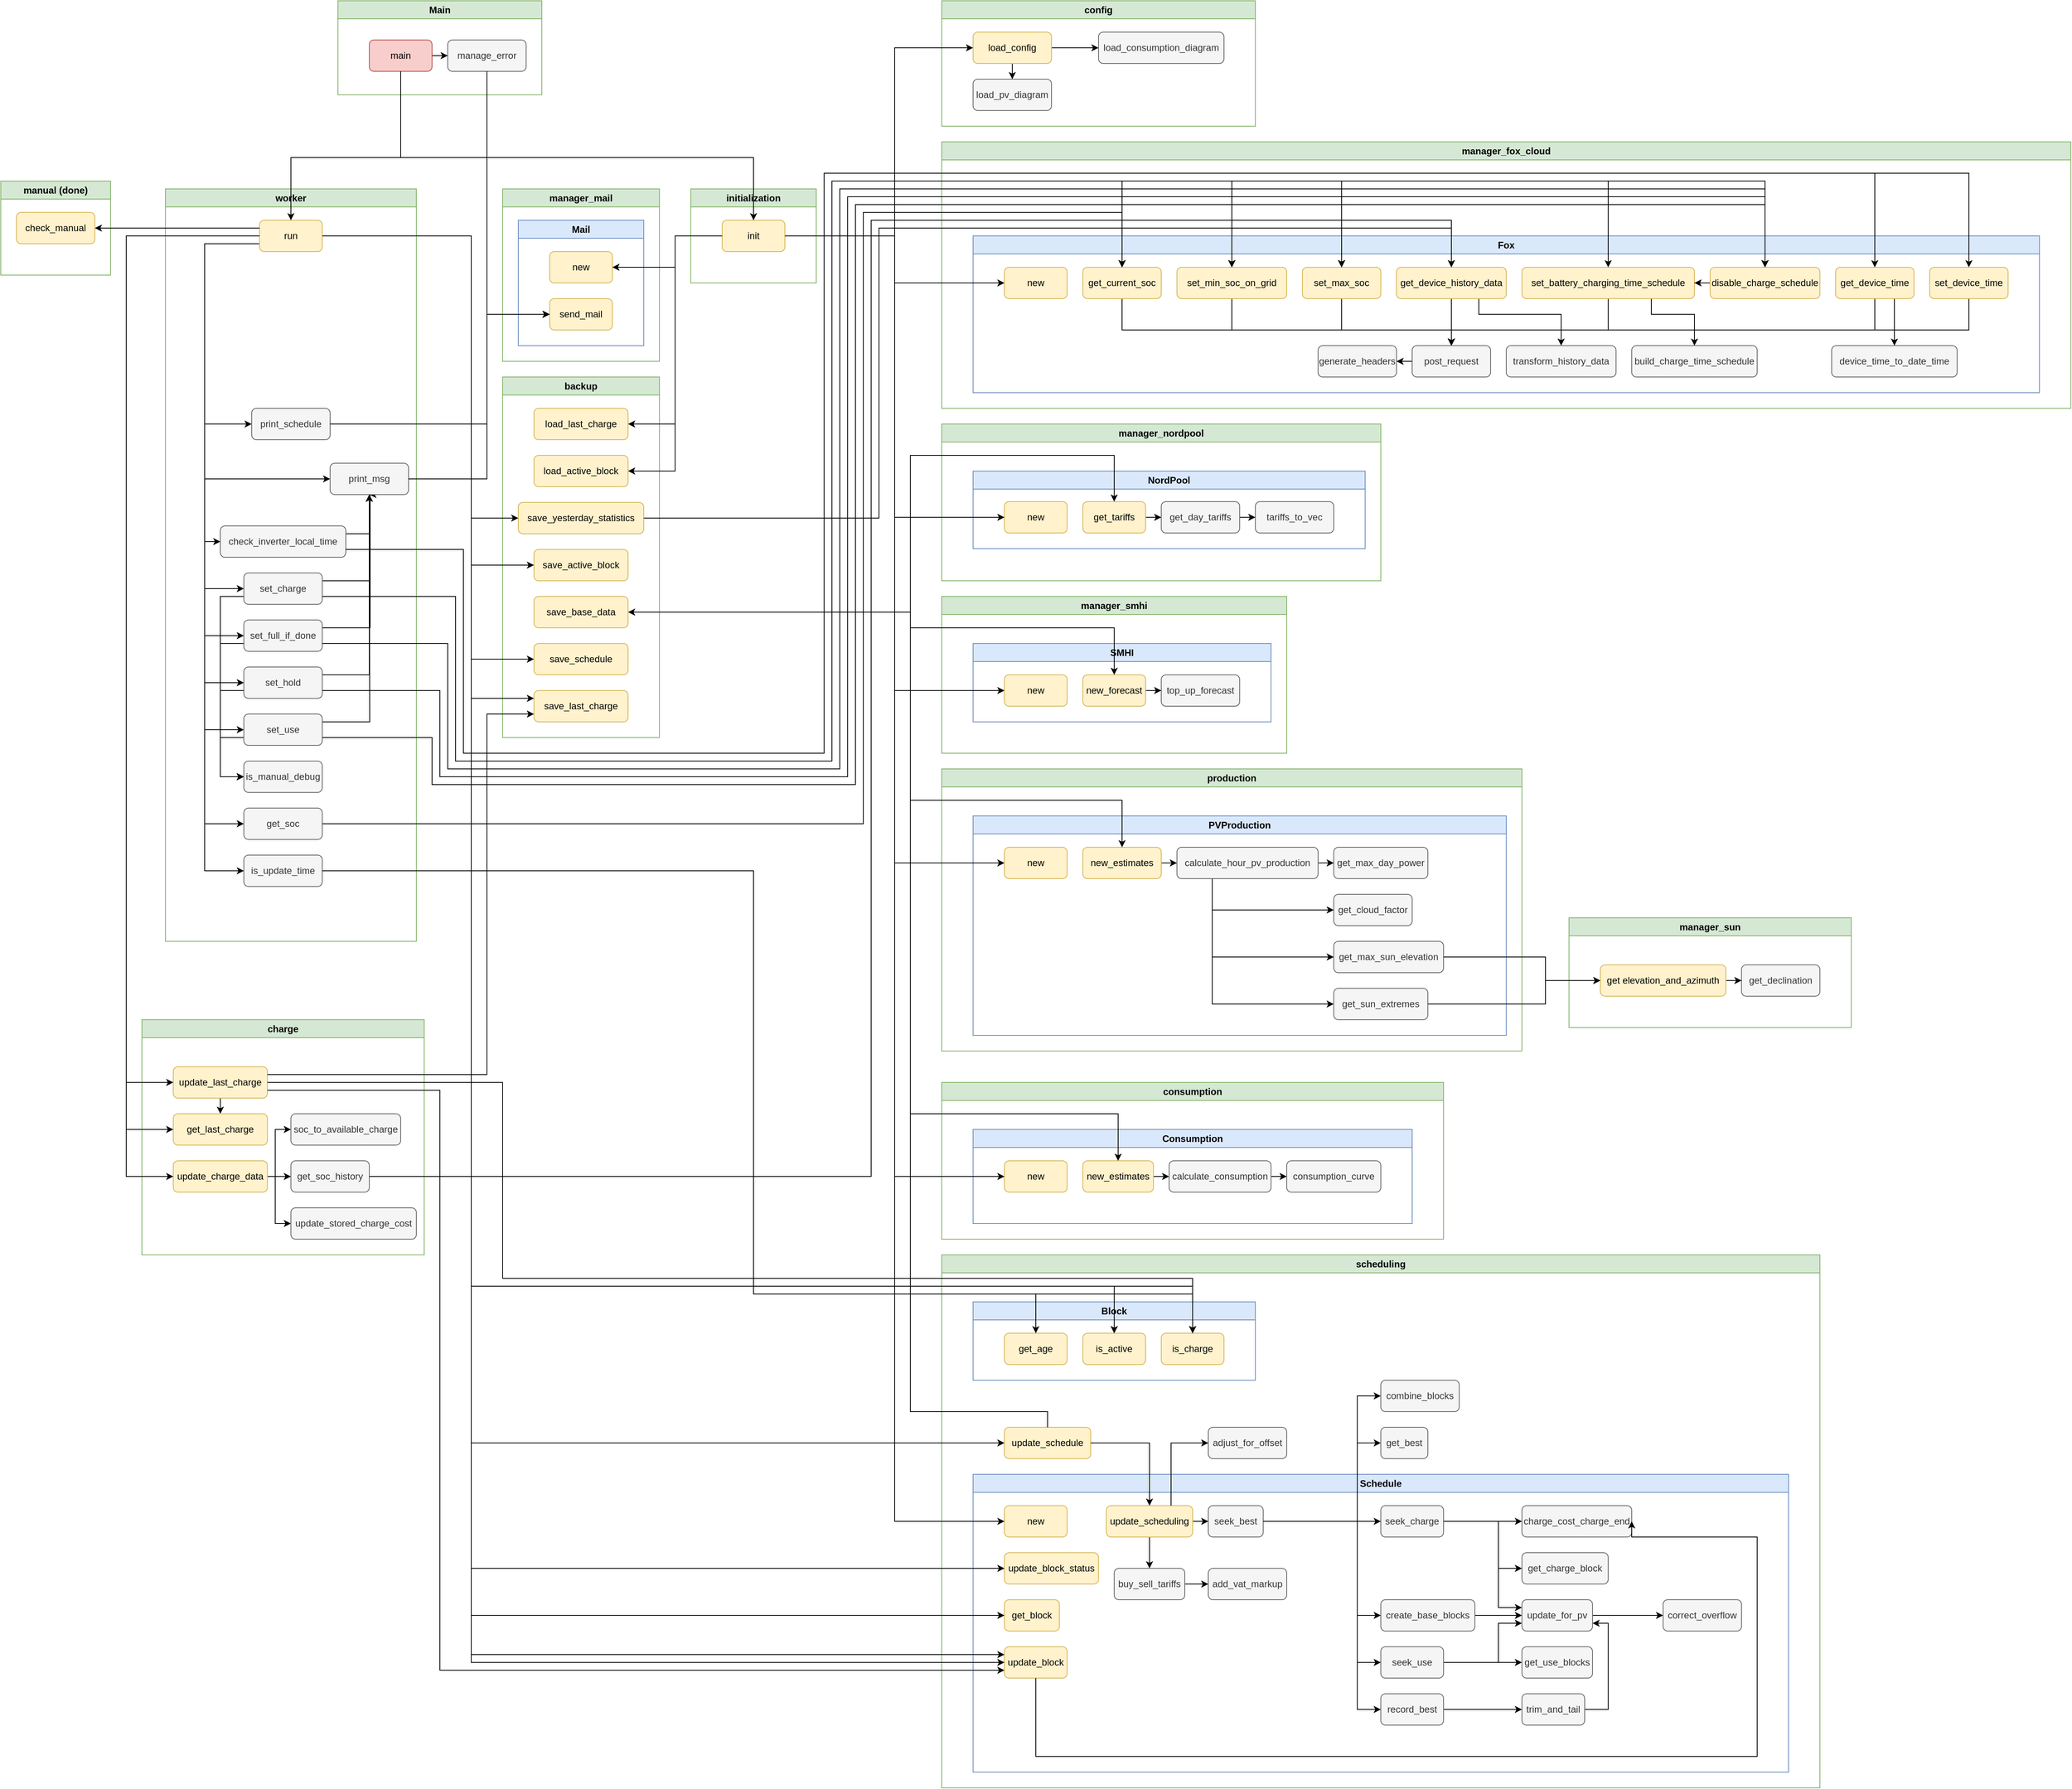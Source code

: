<mxfile version="27.0.2">
  <diagram name="Sida-1" id="IgE08KsWPzN2sCn0RFcz">
    <mxGraphModel dx="1358" dy="825" grid="1" gridSize="10" guides="1" tooltips="1" connect="1" arrows="1" fold="1" page="1" pageScale="1" pageWidth="3300" pageHeight="2339" math="0" shadow="0">
      <root>
        <mxCell id="0" />
        <mxCell id="1" parent="0" />
        <mxCell id="rRAEdFL90UoUVAQAbm-Y-1" value="Main" style="swimlane;whiteSpace=wrap;html=1;fillColor=#d5e8d4;strokeColor=#82b366;" parent="1" vertex="1">
          <mxGeometry x="470" y="40" width="260" height="120" as="geometry" />
        </mxCell>
        <mxCell id="rRAEdFL90UoUVAQAbm-Y-5" style="edgeStyle=orthogonalEdgeStyle;rounded=0;orthogonalLoop=1;jettySize=auto;html=1;entryX=0;entryY=0.5;entryDx=0;entryDy=0;" parent="rRAEdFL90UoUVAQAbm-Y-1" source="rRAEdFL90UoUVAQAbm-Y-2" target="rRAEdFL90UoUVAQAbm-Y-3" edge="1">
          <mxGeometry relative="1" as="geometry" />
        </mxCell>
        <mxCell id="rRAEdFL90UoUVAQAbm-Y-2" value="main" style="rounded=1;whiteSpace=wrap;html=1;fillColor=#f8cecc;strokeColor=#b85450;" parent="rRAEdFL90UoUVAQAbm-Y-1" vertex="1">
          <mxGeometry x="40" y="50" width="80" height="40" as="geometry" />
        </mxCell>
        <mxCell id="rRAEdFL90UoUVAQAbm-Y-3" value="manage_error" style="rounded=1;whiteSpace=wrap;html=1;fillColor=#f5f5f5;fontColor=#333333;strokeColor=#666666;" parent="rRAEdFL90UoUVAQAbm-Y-1" vertex="1">
          <mxGeometry x="140" y="50" width="100" height="40" as="geometry" />
        </mxCell>
        <mxCell id="rRAEdFL90UoUVAQAbm-Y-6" value="initialization" style="swimlane;whiteSpace=wrap;html=1;fillColor=#d5e8d4;strokeColor=#82b366;" parent="1" vertex="1">
          <mxGeometry x="920" y="280" width="160" height="120" as="geometry" />
        </mxCell>
        <mxCell id="SxXDG0kKTUsUEHDS-JWn-1" value="init" style="rounded=1;whiteSpace=wrap;html=1;fillColor=#fff2cc;strokeColor=#d6b656;" parent="rRAEdFL90UoUVAQAbm-Y-6" vertex="1">
          <mxGeometry x="40" y="40" width="80" height="40" as="geometry" />
        </mxCell>
        <mxCell id="SxXDG0kKTUsUEHDS-JWn-2" value="config" style="swimlane;whiteSpace=wrap;html=1;fillColor=#d5e8d4;strokeColor=#82b366;" parent="1" vertex="1">
          <mxGeometry x="1240" y="40" width="400" height="160" as="geometry" />
        </mxCell>
        <mxCell id="SxXDG0kKTUsUEHDS-JWn-6" style="edgeStyle=orthogonalEdgeStyle;rounded=0;orthogonalLoop=1;jettySize=auto;html=1;entryX=0.5;entryY=0;entryDx=0;entryDy=0;" parent="SxXDG0kKTUsUEHDS-JWn-2" source="SxXDG0kKTUsUEHDS-JWn-3" target="SxXDG0kKTUsUEHDS-JWn-4" edge="1">
          <mxGeometry relative="1" as="geometry" />
        </mxCell>
        <mxCell id="SxXDG0kKTUsUEHDS-JWn-7" style="edgeStyle=orthogonalEdgeStyle;rounded=0;orthogonalLoop=1;jettySize=auto;html=1;entryX=0;entryY=0.5;entryDx=0;entryDy=0;" parent="SxXDG0kKTUsUEHDS-JWn-2" source="SxXDG0kKTUsUEHDS-JWn-3" target="SxXDG0kKTUsUEHDS-JWn-5" edge="1">
          <mxGeometry relative="1" as="geometry">
            <Array as="points" />
          </mxGeometry>
        </mxCell>
        <mxCell id="SxXDG0kKTUsUEHDS-JWn-3" value="load_config" style="rounded=1;whiteSpace=wrap;html=1;fillColor=#fff2cc;strokeColor=#d6b656;" parent="SxXDG0kKTUsUEHDS-JWn-2" vertex="1">
          <mxGeometry x="40" y="40" width="100" height="40" as="geometry" />
        </mxCell>
        <mxCell id="SxXDG0kKTUsUEHDS-JWn-4" value="load_pv_diagram" style="rounded=1;whiteSpace=wrap;html=1;fillColor=#f5f5f5;fontColor=#333333;strokeColor=#666666;" parent="SxXDG0kKTUsUEHDS-JWn-2" vertex="1">
          <mxGeometry x="40" y="100" width="100" height="40" as="geometry" />
        </mxCell>
        <mxCell id="SxXDG0kKTUsUEHDS-JWn-5" value="load_consumption_diagram" style="rounded=1;whiteSpace=wrap;html=1;fillColor=#f5f5f5;fontColor=#333333;strokeColor=#666666;" parent="SxXDG0kKTUsUEHDS-JWn-2" vertex="1">
          <mxGeometry x="200" y="40" width="160" height="40" as="geometry" />
        </mxCell>
        <mxCell id="SxXDG0kKTUsUEHDS-JWn-8" style="edgeStyle=orthogonalEdgeStyle;rounded=0;orthogonalLoop=1;jettySize=auto;html=1;entryX=0;entryY=0.5;entryDx=0;entryDy=0;" parent="1" source="SxXDG0kKTUsUEHDS-JWn-1" target="SxXDG0kKTUsUEHDS-JWn-3" edge="1">
          <mxGeometry relative="1" as="geometry">
            <Array as="points">
              <mxPoint x="1180" y="340" />
              <mxPoint x="1180" y="100" />
            </Array>
          </mxGeometry>
        </mxCell>
        <mxCell id="SxXDG0kKTUsUEHDS-JWn-9" value="manager_fox_cloud" style="swimlane;whiteSpace=wrap;html=1;fillColor=#d5e8d4;strokeColor=#82b366;" parent="1" vertex="1">
          <mxGeometry x="1240" y="220" width="1440" height="340" as="geometry" />
        </mxCell>
        <mxCell id="SxXDG0kKTUsUEHDS-JWn-10" value="Fox" style="swimlane;whiteSpace=wrap;html=1;fillColor=#dae8fc;strokeColor=#6c8ebf;" parent="SxXDG0kKTUsUEHDS-JWn-9" vertex="1">
          <mxGeometry x="40" y="120" width="1360" height="200" as="geometry" />
        </mxCell>
        <mxCell id="SxXDG0kKTUsUEHDS-JWn-11" value="new" style="rounded=1;whiteSpace=wrap;html=1;fillColor=#fff2cc;strokeColor=#d6b656;" parent="SxXDG0kKTUsUEHDS-JWn-10" vertex="1">
          <mxGeometry x="40" y="40" width="80" height="40" as="geometry" />
        </mxCell>
        <mxCell id="SxXDG0kKTUsUEHDS-JWn-64" style="edgeStyle=orthogonalEdgeStyle;rounded=0;orthogonalLoop=1;jettySize=auto;html=1;entryX=0.5;entryY=0;entryDx=0;entryDy=0;exitX=0.5;exitY=1;exitDx=0;exitDy=0;" parent="SxXDG0kKTUsUEHDS-JWn-10" source="SxXDG0kKTUsUEHDS-JWn-51" target="SxXDG0kKTUsUEHDS-JWn-59" edge="1">
          <mxGeometry relative="1" as="geometry">
            <Array as="points">
              <mxPoint x="190" y="120" />
              <mxPoint x="610" y="120" />
            </Array>
          </mxGeometry>
        </mxCell>
        <mxCell id="SxXDG0kKTUsUEHDS-JWn-51" value="get_current_soc" style="rounded=1;whiteSpace=wrap;html=1;fillColor=#fff2cc;strokeColor=#d6b656;" parent="SxXDG0kKTUsUEHDS-JWn-10" vertex="1">
          <mxGeometry x="140" y="40" width="100" height="40" as="geometry" />
        </mxCell>
        <mxCell id="SxXDG0kKTUsUEHDS-JWn-65" style="edgeStyle=orthogonalEdgeStyle;rounded=0;orthogonalLoop=1;jettySize=auto;html=1;entryX=0.5;entryY=0;entryDx=0;entryDy=0;exitX=0.5;exitY=1;exitDx=0;exitDy=0;" parent="SxXDG0kKTUsUEHDS-JWn-10" source="SxXDG0kKTUsUEHDS-JWn-52" target="SxXDG0kKTUsUEHDS-JWn-59" edge="1">
          <mxGeometry relative="1" as="geometry">
            <Array as="points">
              <mxPoint x="330" y="120" />
              <mxPoint x="610" y="120" />
            </Array>
          </mxGeometry>
        </mxCell>
        <mxCell id="SxXDG0kKTUsUEHDS-JWn-52" value="set_min_soc_on_grid" style="rounded=1;whiteSpace=wrap;html=1;fillColor=#fff2cc;strokeColor=#d6b656;" parent="SxXDG0kKTUsUEHDS-JWn-10" vertex="1">
          <mxGeometry x="260" y="40" width="140" height="40" as="geometry" />
        </mxCell>
        <mxCell id="SxXDG0kKTUsUEHDS-JWn-66" style="edgeStyle=orthogonalEdgeStyle;rounded=0;orthogonalLoop=1;jettySize=auto;html=1;entryX=0.5;entryY=0;entryDx=0;entryDy=0;exitX=0.5;exitY=1;exitDx=0;exitDy=0;" parent="SxXDG0kKTUsUEHDS-JWn-10" source="SxXDG0kKTUsUEHDS-JWn-53" target="SxXDG0kKTUsUEHDS-JWn-59" edge="1">
          <mxGeometry relative="1" as="geometry">
            <Array as="points">
              <mxPoint x="470" y="120" />
              <mxPoint x="610" y="120" />
            </Array>
          </mxGeometry>
        </mxCell>
        <mxCell id="SxXDG0kKTUsUEHDS-JWn-53" value="set_max_soc" style="rounded=1;whiteSpace=wrap;html=1;fillColor=#fff2cc;strokeColor=#d6b656;" parent="SxXDG0kKTUsUEHDS-JWn-10" vertex="1">
          <mxGeometry x="420" y="40" width="100" height="40" as="geometry" />
        </mxCell>
        <mxCell id="SxXDG0kKTUsUEHDS-JWn-67" style="edgeStyle=orthogonalEdgeStyle;rounded=0;orthogonalLoop=1;jettySize=auto;html=1;" parent="SxXDG0kKTUsUEHDS-JWn-10" source="SxXDG0kKTUsUEHDS-JWn-54" edge="1">
          <mxGeometry relative="1" as="geometry">
            <mxPoint x="610" y="140" as="targetPoint" />
          </mxGeometry>
        </mxCell>
        <mxCell id="SxXDG0kKTUsUEHDS-JWn-68" style="edgeStyle=orthogonalEdgeStyle;rounded=0;orthogonalLoop=1;jettySize=auto;html=1;entryX=0.5;entryY=0;entryDx=0;entryDy=0;exitX=0.75;exitY=1;exitDx=0;exitDy=0;" parent="SxXDG0kKTUsUEHDS-JWn-10" source="SxXDG0kKTUsUEHDS-JWn-54" target="SxXDG0kKTUsUEHDS-JWn-63" edge="1">
          <mxGeometry relative="1" as="geometry">
            <Array as="points">
              <mxPoint x="645" y="100" />
              <mxPoint x="750" y="100" />
            </Array>
          </mxGeometry>
        </mxCell>
        <mxCell id="SxXDG0kKTUsUEHDS-JWn-54" value="get_device_history_data" style="rounded=1;whiteSpace=wrap;html=1;fillColor=#fff2cc;strokeColor=#d6b656;" parent="SxXDG0kKTUsUEHDS-JWn-10" vertex="1">
          <mxGeometry x="540" y="40" width="140" height="40" as="geometry" />
        </mxCell>
        <mxCell id="SxXDG0kKTUsUEHDS-JWn-69" style="edgeStyle=orthogonalEdgeStyle;rounded=0;orthogonalLoop=1;jettySize=auto;html=1;entryX=0.5;entryY=0;entryDx=0;entryDy=0;exitX=0.5;exitY=1;exitDx=0;exitDy=0;" parent="SxXDG0kKTUsUEHDS-JWn-10" source="SxXDG0kKTUsUEHDS-JWn-55" target="SxXDG0kKTUsUEHDS-JWn-59" edge="1">
          <mxGeometry relative="1" as="geometry">
            <Array as="points">
              <mxPoint x="810" y="120" />
              <mxPoint x="610" y="120" />
            </Array>
          </mxGeometry>
        </mxCell>
        <mxCell id="SxXDG0kKTUsUEHDS-JWn-70" style="edgeStyle=orthogonalEdgeStyle;rounded=0;orthogonalLoop=1;jettySize=auto;html=1;entryX=0.5;entryY=0;entryDx=0;entryDy=0;exitX=0.75;exitY=1;exitDx=0;exitDy=0;" parent="SxXDG0kKTUsUEHDS-JWn-10" source="SxXDG0kKTUsUEHDS-JWn-55" target="SxXDG0kKTUsUEHDS-JWn-61" edge="1">
          <mxGeometry relative="1" as="geometry">
            <Array as="points">
              <mxPoint x="865" y="100" />
              <mxPoint x="920" y="100" />
            </Array>
          </mxGeometry>
        </mxCell>
        <mxCell id="SxXDG0kKTUsUEHDS-JWn-55" value="set_battery_charging_time_schedule" style="rounded=1;whiteSpace=wrap;html=1;fillColor=#fff2cc;strokeColor=#d6b656;" parent="SxXDG0kKTUsUEHDS-JWn-10" vertex="1">
          <mxGeometry x="700" y="40" width="220" height="40" as="geometry" />
        </mxCell>
        <mxCell id="SxXDG0kKTUsUEHDS-JWn-71" style="edgeStyle=orthogonalEdgeStyle;rounded=0;orthogonalLoop=1;jettySize=auto;html=1;entryX=1;entryY=0.5;entryDx=0;entryDy=0;" parent="SxXDG0kKTUsUEHDS-JWn-10" source="SxXDG0kKTUsUEHDS-JWn-56" target="SxXDG0kKTUsUEHDS-JWn-55" edge="1">
          <mxGeometry relative="1" as="geometry" />
        </mxCell>
        <mxCell id="SxXDG0kKTUsUEHDS-JWn-56" value="disable_charge_schedule" style="rounded=1;whiteSpace=wrap;html=1;fillColor=#fff2cc;strokeColor=#d6b656;" parent="SxXDG0kKTUsUEHDS-JWn-10" vertex="1">
          <mxGeometry x="940" y="40" width="140" height="40" as="geometry" />
        </mxCell>
        <mxCell id="SxXDG0kKTUsUEHDS-JWn-72" style="edgeStyle=orthogonalEdgeStyle;rounded=0;orthogonalLoop=1;jettySize=auto;html=1;entryX=0.5;entryY=0;entryDx=0;entryDy=0;exitX=0.5;exitY=1;exitDx=0;exitDy=0;" parent="SxXDG0kKTUsUEHDS-JWn-10" source="SxXDG0kKTUsUEHDS-JWn-57" target="SxXDG0kKTUsUEHDS-JWn-59" edge="1">
          <mxGeometry relative="1" as="geometry">
            <Array as="points">
              <mxPoint x="1150" y="120" />
              <mxPoint x="610" y="120" />
            </Array>
          </mxGeometry>
        </mxCell>
        <mxCell id="SxXDG0kKTUsUEHDS-JWn-73" style="edgeStyle=orthogonalEdgeStyle;rounded=0;orthogonalLoop=1;jettySize=auto;html=1;entryX=0.5;entryY=0;entryDx=0;entryDy=0;exitX=0.75;exitY=1;exitDx=0;exitDy=0;" parent="SxXDG0kKTUsUEHDS-JWn-10" source="SxXDG0kKTUsUEHDS-JWn-57" target="SxXDG0kKTUsUEHDS-JWn-62" edge="1">
          <mxGeometry relative="1" as="geometry" />
        </mxCell>
        <mxCell id="SxXDG0kKTUsUEHDS-JWn-57" value="get_device_time" style="rounded=1;whiteSpace=wrap;html=1;fillColor=#fff2cc;strokeColor=#d6b656;" parent="SxXDG0kKTUsUEHDS-JWn-10" vertex="1">
          <mxGeometry x="1100" y="40" width="100" height="40" as="geometry" />
        </mxCell>
        <mxCell id="SxXDG0kKTUsUEHDS-JWn-74" style="edgeStyle=orthogonalEdgeStyle;rounded=0;orthogonalLoop=1;jettySize=auto;html=1;exitX=0.5;exitY=1;exitDx=0;exitDy=0;entryX=0.5;entryY=0;entryDx=0;entryDy=0;" parent="SxXDG0kKTUsUEHDS-JWn-10" source="SxXDG0kKTUsUEHDS-JWn-58" target="SxXDG0kKTUsUEHDS-JWn-59" edge="1">
          <mxGeometry relative="1" as="geometry">
            <mxPoint x="610" y="140" as="targetPoint" />
            <Array as="points">
              <mxPoint x="1270" y="120" />
              <mxPoint x="610" y="120" />
            </Array>
          </mxGeometry>
        </mxCell>
        <mxCell id="SxXDG0kKTUsUEHDS-JWn-58" value="set_device_time" style="rounded=1;whiteSpace=wrap;html=1;fillColor=#fff2cc;strokeColor=#d6b656;" parent="SxXDG0kKTUsUEHDS-JWn-10" vertex="1">
          <mxGeometry x="1220" y="40" width="100" height="40" as="geometry" />
        </mxCell>
        <mxCell id="SxXDG0kKTUsUEHDS-JWn-75" style="edgeStyle=orthogonalEdgeStyle;rounded=0;orthogonalLoop=1;jettySize=auto;html=1;entryX=1;entryY=0.5;entryDx=0;entryDy=0;" parent="SxXDG0kKTUsUEHDS-JWn-10" source="SxXDG0kKTUsUEHDS-JWn-59" target="SxXDG0kKTUsUEHDS-JWn-60" edge="1">
          <mxGeometry relative="1" as="geometry" />
        </mxCell>
        <mxCell id="SxXDG0kKTUsUEHDS-JWn-59" value="post_request" style="rounded=1;whiteSpace=wrap;html=1;fillColor=#f5f5f5;strokeColor=#666666;fontColor=#333333;" parent="SxXDG0kKTUsUEHDS-JWn-10" vertex="1">
          <mxGeometry x="560" y="140" width="100" height="40" as="geometry" />
        </mxCell>
        <mxCell id="SxXDG0kKTUsUEHDS-JWn-60" value="generate_headers" style="rounded=1;whiteSpace=wrap;html=1;fillColor=#f5f5f5;strokeColor=#666666;fontColor=#333333;" parent="SxXDG0kKTUsUEHDS-JWn-10" vertex="1">
          <mxGeometry x="440" y="140" width="100" height="40" as="geometry" />
        </mxCell>
        <mxCell id="SxXDG0kKTUsUEHDS-JWn-61" value="build_charge_time_schedule" style="rounded=1;whiteSpace=wrap;html=1;fillColor=#f5f5f5;strokeColor=#666666;fontColor=#333333;" parent="SxXDG0kKTUsUEHDS-JWn-10" vertex="1">
          <mxGeometry x="840" y="140" width="160" height="40" as="geometry" />
        </mxCell>
        <mxCell id="SxXDG0kKTUsUEHDS-JWn-62" value="device_time_to_date_time" style="rounded=1;whiteSpace=wrap;html=1;fillColor=#f5f5f5;strokeColor=#666666;fontColor=#333333;" parent="SxXDG0kKTUsUEHDS-JWn-10" vertex="1">
          <mxGeometry x="1095" y="140" width="160" height="40" as="geometry" />
        </mxCell>
        <mxCell id="SxXDG0kKTUsUEHDS-JWn-63" value="transform_history_data" style="rounded=1;whiteSpace=wrap;html=1;fillColor=#f5f5f5;strokeColor=#666666;fontColor=#333333;" parent="SxXDG0kKTUsUEHDS-JWn-10" vertex="1">
          <mxGeometry x="680" y="140" width="140" height="40" as="geometry" />
        </mxCell>
        <mxCell id="SxXDG0kKTUsUEHDS-JWn-12" style="edgeStyle=orthogonalEdgeStyle;rounded=0;orthogonalLoop=1;jettySize=auto;html=1;entryX=0;entryY=0.5;entryDx=0;entryDy=0;exitX=1;exitY=0.5;exitDx=0;exitDy=0;" parent="1" source="SxXDG0kKTUsUEHDS-JWn-1" target="SxXDG0kKTUsUEHDS-JWn-11" edge="1">
          <mxGeometry relative="1" as="geometry">
            <Array as="points">
              <mxPoint x="1180" y="340" />
              <mxPoint x="1180" y="400" />
            </Array>
          </mxGeometry>
        </mxCell>
        <mxCell id="SxXDG0kKTUsUEHDS-JWn-13" value="manager_nordpool" style="swimlane;whiteSpace=wrap;html=1;fillColor=#d5e8d4;strokeColor=#82b366;" parent="1" vertex="1">
          <mxGeometry x="1240" y="580" width="560" height="200" as="geometry" />
        </mxCell>
        <mxCell id="SxXDG0kKTUsUEHDS-JWn-15" value="NordPool" style="swimlane;whiteSpace=wrap;html=1;fillColor=#dae8fc;strokeColor=#6c8ebf;" parent="SxXDG0kKTUsUEHDS-JWn-13" vertex="1">
          <mxGeometry x="40" y="60" width="500" height="99" as="geometry" />
        </mxCell>
        <mxCell id="SxXDG0kKTUsUEHDS-JWn-16" value="new" style="rounded=1;whiteSpace=wrap;html=1;fillColor=#fff2cc;strokeColor=#d6b656;" parent="SxXDG0kKTUsUEHDS-JWn-15" vertex="1">
          <mxGeometry x="40" y="39" width="80" height="40" as="geometry" />
        </mxCell>
        <mxCell id="SxXDG0kKTUsUEHDS-JWn-79" style="edgeStyle=orthogonalEdgeStyle;rounded=0;orthogonalLoop=1;jettySize=auto;html=1;entryX=0;entryY=0.5;entryDx=0;entryDy=0;" parent="SxXDG0kKTUsUEHDS-JWn-15" source="SxXDG0kKTUsUEHDS-JWn-76" target="SxXDG0kKTUsUEHDS-JWn-77" edge="1">
          <mxGeometry relative="1" as="geometry" />
        </mxCell>
        <mxCell id="SxXDG0kKTUsUEHDS-JWn-76" value="get_tariffs" style="rounded=1;whiteSpace=wrap;html=1;fillColor=#fff2cc;strokeColor=#d6b656;" parent="SxXDG0kKTUsUEHDS-JWn-15" vertex="1">
          <mxGeometry x="140" y="39" width="80" height="40" as="geometry" />
        </mxCell>
        <mxCell id="SxXDG0kKTUsUEHDS-JWn-80" style="edgeStyle=orthogonalEdgeStyle;rounded=0;orthogonalLoop=1;jettySize=auto;html=1;entryX=0;entryY=0.5;entryDx=0;entryDy=0;" parent="SxXDG0kKTUsUEHDS-JWn-15" source="SxXDG0kKTUsUEHDS-JWn-77" target="SxXDG0kKTUsUEHDS-JWn-78" edge="1">
          <mxGeometry relative="1" as="geometry" />
        </mxCell>
        <mxCell id="SxXDG0kKTUsUEHDS-JWn-77" value="get_day_tariffs" style="rounded=1;whiteSpace=wrap;html=1;fillColor=#f5f5f5;strokeColor=#666666;fontColor=#333333;" parent="SxXDG0kKTUsUEHDS-JWn-15" vertex="1">
          <mxGeometry x="240" y="39" width="100" height="40" as="geometry" />
        </mxCell>
        <mxCell id="SxXDG0kKTUsUEHDS-JWn-78" value="tariffs_to_vec" style="rounded=1;whiteSpace=wrap;html=1;fillColor=#f5f5f5;strokeColor=#666666;fontColor=#333333;" parent="SxXDG0kKTUsUEHDS-JWn-15" vertex="1">
          <mxGeometry x="360" y="39" width="100" height="40" as="geometry" />
        </mxCell>
        <mxCell id="SxXDG0kKTUsUEHDS-JWn-17" style="edgeStyle=orthogonalEdgeStyle;rounded=0;orthogonalLoop=1;jettySize=auto;html=1;entryX=0;entryY=0.5;entryDx=0;entryDy=0;exitX=1;exitY=0.5;exitDx=0;exitDy=0;" parent="1" source="SxXDG0kKTUsUEHDS-JWn-1" target="SxXDG0kKTUsUEHDS-JWn-16" edge="1">
          <mxGeometry relative="1" as="geometry">
            <Array as="points">
              <mxPoint x="1180" y="340" />
              <mxPoint x="1180" y="699" />
            </Array>
          </mxGeometry>
        </mxCell>
        <mxCell id="SxXDG0kKTUsUEHDS-JWn-18" value="manager_smhi" style="swimlane;whiteSpace=wrap;html=1;fillColor=#d5e8d4;strokeColor=#82b366;" parent="1" vertex="1">
          <mxGeometry x="1240" y="800" width="440" height="200" as="geometry" />
        </mxCell>
        <mxCell id="SxXDG0kKTUsUEHDS-JWn-19" value="SMHI" style="swimlane;whiteSpace=wrap;html=1;fillColor=#dae8fc;strokeColor=#6c8ebf;" parent="SxXDG0kKTUsUEHDS-JWn-18" vertex="1">
          <mxGeometry x="40" y="60" width="380" height="100" as="geometry" />
        </mxCell>
        <mxCell id="SxXDG0kKTUsUEHDS-JWn-20" value="new" style="rounded=1;whiteSpace=wrap;html=1;fillColor=#fff2cc;strokeColor=#d6b656;" parent="SxXDG0kKTUsUEHDS-JWn-19" vertex="1">
          <mxGeometry x="40" y="40" width="80" height="40" as="geometry" />
        </mxCell>
        <mxCell id="SxXDG0kKTUsUEHDS-JWn-83" style="edgeStyle=orthogonalEdgeStyle;rounded=0;orthogonalLoop=1;jettySize=auto;html=1;entryX=0;entryY=0.5;entryDx=0;entryDy=0;" parent="SxXDG0kKTUsUEHDS-JWn-19" source="SxXDG0kKTUsUEHDS-JWn-81" target="SxXDG0kKTUsUEHDS-JWn-82" edge="1">
          <mxGeometry relative="1" as="geometry" />
        </mxCell>
        <mxCell id="SxXDG0kKTUsUEHDS-JWn-81" value="new_forecast" style="rounded=1;whiteSpace=wrap;html=1;fillColor=#fff2cc;strokeColor=#d6b656;" parent="SxXDG0kKTUsUEHDS-JWn-19" vertex="1">
          <mxGeometry x="140" y="40" width="80" height="40" as="geometry" />
        </mxCell>
        <mxCell id="SxXDG0kKTUsUEHDS-JWn-82" value="top_up_forecast" style="rounded=1;whiteSpace=wrap;html=1;fillColor=#f5f5f5;strokeColor=#666666;fontColor=#333333;" parent="SxXDG0kKTUsUEHDS-JWn-19" vertex="1">
          <mxGeometry x="240" y="40" width="100" height="40" as="geometry" />
        </mxCell>
        <mxCell id="SxXDG0kKTUsUEHDS-JWn-21" style="edgeStyle=orthogonalEdgeStyle;rounded=0;orthogonalLoop=1;jettySize=auto;html=1;entryX=0;entryY=0.5;entryDx=0;entryDy=0;" parent="1" source="SxXDG0kKTUsUEHDS-JWn-1" target="SxXDG0kKTUsUEHDS-JWn-20" edge="1">
          <mxGeometry relative="1" as="geometry">
            <Array as="points">
              <mxPoint x="1180" y="340" />
              <mxPoint x="1180" y="920" />
            </Array>
          </mxGeometry>
        </mxCell>
        <mxCell id="SxXDG0kKTUsUEHDS-JWn-22" value="production" style="swimlane;whiteSpace=wrap;html=1;fillColor=#d5e8d4;strokeColor=#82b366;" parent="1" vertex="1">
          <mxGeometry x="1240" y="1020" width="740" height="360" as="geometry" />
        </mxCell>
        <mxCell id="SxXDG0kKTUsUEHDS-JWn-23" value="PVProduction" style="swimlane;whiteSpace=wrap;html=1;fillColor=#dae8fc;strokeColor=#6c8ebf;" parent="SxXDG0kKTUsUEHDS-JWn-22" vertex="1">
          <mxGeometry x="40" y="60" width="680" height="280" as="geometry" />
        </mxCell>
        <mxCell id="SxXDG0kKTUsUEHDS-JWn-24" value="new" style="rounded=1;whiteSpace=wrap;html=1;fillColor=#fff2cc;strokeColor=#d6b656;" parent="SxXDG0kKTUsUEHDS-JWn-23" vertex="1">
          <mxGeometry x="40" y="40" width="80" height="40" as="geometry" />
        </mxCell>
        <mxCell id="SxXDG0kKTUsUEHDS-JWn-90" style="edgeStyle=orthogonalEdgeStyle;rounded=0;orthogonalLoop=1;jettySize=auto;html=1;entryX=0;entryY=0.5;entryDx=0;entryDy=0;" parent="SxXDG0kKTUsUEHDS-JWn-23" source="SxXDG0kKTUsUEHDS-JWn-84" target="SxXDG0kKTUsUEHDS-JWn-85" edge="1">
          <mxGeometry relative="1" as="geometry" />
        </mxCell>
        <mxCell id="SxXDG0kKTUsUEHDS-JWn-84" value="new_estimates" style="rounded=1;whiteSpace=wrap;html=1;fillColor=#fff2cc;strokeColor=#d6b656;" parent="SxXDG0kKTUsUEHDS-JWn-23" vertex="1">
          <mxGeometry x="140" y="40" width="100" height="40" as="geometry" />
        </mxCell>
        <mxCell id="SxXDG0kKTUsUEHDS-JWn-91" style="edgeStyle=orthogonalEdgeStyle;rounded=0;orthogonalLoop=1;jettySize=auto;html=1;entryX=0;entryY=0.5;entryDx=0;entryDy=0;exitX=0.25;exitY=1;exitDx=0;exitDy=0;" parent="SxXDG0kKTUsUEHDS-JWn-23" source="SxXDG0kKTUsUEHDS-JWn-85" target="SxXDG0kKTUsUEHDS-JWn-88" edge="1">
          <mxGeometry relative="1" as="geometry">
            <Array as="points">
              <mxPoint x="305" y="180" />
            </Array>
          </mxGeometry>
        </mxCell>
        <mxCell id="SxXDG0kKTUsUEHDS-JWn-92" style="edgeStyle=orthogonalEdgeStyle;rounded=0;orthogonalLoop=1;jettySize=auto;html=1;entryX=0;entryY=0.5;entryDx=0;entryDy=0;exitX=0.25;exitY=1;exitDx=0;exitDy=0;" parent="SxXDG0kKTUsUEHDS-JWn-23" source="SxXDG0kKTUsUEHDS-JWn-85" target="SxXDG0kKTUsUEHDS-JWn-89" edge="1">
          <mxGeometry relative="1" as="geometry" />
        </mxCell>
        <mxCell id="SxXDG0kKTUsUEHDS-JWn-93" style="edgeStyle=orthogonalEdgeStyle;rounded=0;orthogonalLoop=1;jettySize=auto;html=1;entryX=0;entryY=0.5;entryDx=0;entryDy=0;" parent="SxXDG0kKTUsUEHDS-JWn-23" source="SxXDG0kKTUsUEHDS-JWn-85" target="SxXDG0kKTUsUEHDS-JWn-86" edge="1">
          <mxGeometry relative="1" as="geometry" />
        </mxCell>
        <mxCell id="SxXDG0kKTUsUEHDS-JWn-94" style="edgeStyle=orthogonalEdgeStyle;rounded=0;orthogonalLoop=1;jettySize=auto;html=1;entryX=0;entryY=0.5;entryDx=0;entryDy=0;exitX=0.25;exitY=1;exitDx=0;exitDy=0;" parent="SxXDG0kKTUsUEHDS-JWn-23" source="SxXDG0kKTUsUEHDS-JWn-85" target="SxXDG0kKTUsUEHDS-JWn-87" edge="1">
          <mxGeometry relative="1" as="geometry" />
        </mxCell>
        <mxCell id="SxXDG0kKTUsUEHDS-JWn-85" value="calculate_hour_pv_production" style="rounded=1;whiteSpace=wrap;html=1;fillColor=#f5f5f5;strokeColor=#666666;fontColor=#333333;" parent="SxXDG0kKTUsUEHDS-JWn-23" vertex="1">
          <mxGeometry x="260" y="40" width="180" height="40" as="geometry" />
        </mxCell>
        <mxCell id="SxXDG0kKTUsUEHDS-JWn-86" value="get_max_day_power" style="rounded=1;whiteSpace=wrap;html=1;fillColor=#f5f5f5;strokeColor=#666666;fontColor=#333333;" parent="SxXDG0kKTUsUEHDS-JWn-23" vertex="1">
          <mxGeometry x="460" y="40" width="120" height="40" as="geometry" />
        </mxCell>
        <mxCell id="SxXDG0kKTUsUEHDS-JWn-87" value="get_cloud_factor" style="rounded=1;whiteSpace=wrap;html=1;fillColor=#f5f5f5;strokeColor=#666666;fontColor=#333333;" parent="SxXDG0kKTUsUEHDS-JWn-23" vertex="1">
          <mxGeometry x="460" y="100" width="100" height="40" as="geometry" />
        </mxCell>
        <mxCell id="SxXDG0kKTUsUEHDS-JWn-88" value="get_max_sun_elevation" style="rounded=1;whiteSpace=wrap;html=1;fillColor=#f5f5f5;strokeColor=#666666;fontColor=#333333;" parent="SxXDG0kKTUsUEHDS-JWn-23" vertex="1">
          <mxGeometry x="460" y="160" width="140" height="40" as="geometry" />
        </mxCell>
        <mxCell id="SxXDG0kKTUsUEHDS-JWn-89" value="get_sun_extremes" style="rounded=1;whiteSpace=wrap;html=1;fillColor=#f5f5f5;strokeColor=#666666;fontColor=#333333;" parent="SxXDG0kKTUsUEHDS-JWn-23" vertex="1">
          <mxGeometry x="460" y="220" width="120" height="40" as="geometry" />
        </mxCell>
        <mxCell id="SxXDG0kKTUsUEHDS-JWn-25" style="edgeStyle=orthogonalEdgeStyle;rounded=0;orthogonalLoop=1;jettySize=auto;html=1;entryX=0;entryY=0.5;entryDx=0;entryDy=0;" parent="1" source="SxXDG0kKTUsUEHDS-JWn-1" target="SxXDG0kKTUsUEHDS-JWn-24" edge="1">
          <mxGeometry relative="1" as="geometry">
            <Array as="points">
              <mxPoint x="1180" y="340" />
              <mxPoint x="1180" y="1140" />
            </Array>
          </mxGeometry>
        </mxCell>
        <mxCell id="SxXDG0kKTUsUEHDS-JWn-26" value="consumption" style="swimlane;whiteSpace=wrap;html=1;fillColor=#d5e8d4;strokeColor=#82b366;" parent="1" vertex="1">
          <mxGeometry x="1240" y="1420" width="640" height="200" as="geometry" />
        </mxCell>
        <mxCell id="SxXDG0kKTUsUEHDS-JWn-27" value="Consumption" style="swimlane;whiteSpace=wrap;html=1;fillColor=#dae8fc;strokeColor=#6c8ebf;" parent="SxXDG0kKTUsUEHDS-JWn-26" vertex="1">
          <mxGeometry x="40" y="60" width="560" height="120" as="geometry" />
        </mxCell>
        <mxCell id="SxXDG0kKTUsUEHDS-JWn-28" value="new" style="rounded=1;whiteSpace=wrap;html=1;fillColor=#fff2cc;strokeColor=#d6b656;" parent="SxXDG0kKTUsUEHDS-JWn-27" vertex="1">
          <mxGeometry x="40" y="40" width="80" height="40" as="geometry" />
        </mxCell>
        <mxCell id="SxXDG0kKTUsUEHDS-JWn-183" style="edgeStyle=orthogonalEdgeStyle;rounded=0;orthogonalLoop=1;jettySize=auto;html=1;exitX=1;exitY=0.5;exitDx=0;exitDy=0;entryX=0;entryY=0.5;entryDx=0;entryDy=0;" parent="SxXDG0kKTUsUEHDS-JWn-27" source="SxXDG0kKTUsUEHDS-JWn-180" target="SxXDG0kKTUsUEHDS-JWn-181" edge="1">
          <mxGeometry relative="1" as="geometry" />
        </mxCell>
        <mxCell id="SxXDG0kKTUsUEHDS-JWn-180" value="new_estimates" style="rounded=1;whiteSpace=wrap;html=1;fillColor=#fff2cc;strokeColor=#d6b656;" parent="SxXDG0kKTUsUEHDS-JWn-27" vertex="1">
          <mxGeometry x="140" y="40" width="90" height="40" as="geometry" />
        </mxCell>
        <mxCell id="SxXDG0kKTUsUEHDS-JWn-184" style="edgeStyle=orthogonalEdgeStyle;rounded=0;orthogonalLoop=1;jettySize=auto;html=1;exitX=1;exitY=0.5;exitDx=0;exitDy=0;entryX=0;entryY=0.5;entryDx=0;entryDy=0;" parent="SxXDG0kKTUsUEHDS-JWn-27" source="SxXDG0kKTUsUEHDS-JWn-181" target="SxXDG0kKTUsUEHDS-JWn-182" edge="1">
          <mxGeometry relative="1" as="geometry" />
        </mxCell>
        <mxCell id="SxXDG0kKTUsUEHDS-JWn-181" value="calculate_consumption" style="rounded=1;whiteSpace=wrap;html=1;fillColor=#f5f5f5;strokeColor=#666666;fontColor=#333333;" parent="SxXDG0kKTUsUEHDS-JWn-27" vertex="1">
          <mxGeometry x="250" y="40" width="130" height="40" as="geometry" />
        </mxCell>
        <mxCell id="SxXDG0kKTUsUEHDS-JWn-182" value="consumption_curve" style="rounded=1;whiteSpace=wrap;html=1;fillColor=#f5f5f5;strokeColor=#666666;fontColor=#333333;" parent="SxXDG0kKTUsUEHDS-JWn-27" vertex="1">
          <mxGeometry x="400" y="40" width="120" height="40" as="geometry" />
        </mxCell>
        <mxCell id="SxXDG0kKTUsUEHDS-JWn-29" style="edgeStyle=orthogonalEdgeStyle;rounded=0;orthogonalLoop=1;jettySize=auto;html=1;entryX=0;entryY=0.5;entryDx=0;entryDy=0;" parent="1" source="SxXDG0kKTUsUEHDS-JWn-1" target="SxXDG0kKTUsUEHDS-JWn-28" edge="1">
          <mxGeometry relative="1" as="geometry">
            <Array as="points">
              <mxPoint x="1180" y="340" />
              <mxPoint x="1180" y="1540" />
            </Array>
          </mxGeometry>
        </mxCell>
        <mxCell id="SxXDG0kKTUsUEHDS-JWn-30" value="manager_mail" style="swimlane;whiteSpace=wrap;html=1;fillColor=#d5e8d4;strokeColor=#82b366;" parent="1" vertex="1">
          <mxGeometry x="680" y="280" width="200" height="220" as="geometry" />
        </mxCell>
        <mxCell id="SxXDG0kKTUsUEHDS-JWn-31" value="Mail" style="swimlane;whiteSpace=wrap;html=1;fillColor=#dae8fc;strokeColor=#6c8ebf;" parent="SxXDG0kKTUsUEHDS-JWn-30" vertex="1">
          <mxGeometry x="20" y="40" width="160" height="160" as="geometry" />
        </mxCell>
        <mxCell id="SxXDG0kKTUsUEHDS-JWn-32" value="new" style="rounded=1;whiteSpace=wrap;html=1;fillColor=#fff2cc;strokeColor=#d6b656;" parent="SxXDG0kKTUsUEHDS-JWn-31" vertex="1">
          <mxGeometry x="40" y="40" width="80" height="40" as="geometry" />
        </mxCell>
        <mxCell id="SxXDG0kKTUsUEHDS-JWn-127" value="send_mail" style="rounded=1;whiteSpace=wrap;html=1;fillColor=#fff2cc;strokeColor=#d6b656;" parent="SxXDG0kKTUsUEHDS-JWn-31" vertex="1">
          <mxGeometry x="40" y="100" width="80" height="40" as="geometry" />
        </mxCell>
        <mxCell id="SxXDG0kKTUsUEHDS-JWn-34" value="scheduling" style="swimlane;whiteSpace=wrap;html=1;fillColor=#d5e8d4;strokeColor=#82b366;" parent="1" vertex="1">
          <mxGeometry x="1240" y="1640" width="1120" height="680" as="geometry" />
        </mxCell>
        <mxCell id="SxXDG0kKTUsUEHDS-JWn-35" value="Schedule" style="swimlane;whiteSpace=wrap;html=1;fillColor=#dae8fc;strokeColor=#6c8ebf;" parent="SxXDG0kKTUsUEHDS-JWn-34" vertex="1">
          <mxGeometry x="40" y="280" width="1040" height="380" as="geometry" />
        </mxCell>
        <mxCell id="SxXDG0kKTUsUEHDS-JWn-36" value="new" style="rounded=1;whiteSpace=wrap;html=1;fillColor=#fff2cc;strokeColor=#d6b656;" parent="SxXDG0kKTUsUEHDS-JWn-35" vertex="1">
          <mxGeometry x="40" y="40" width="80" height="40" as="geometry" />
        </mxCell>
        <mxCell id="SxXDG0kKTUsUEHDS-JWn-136" value="update_block_status" style="rounded=1;whiteSpace=wrap;html=1;fillColor=#fff2cc;strokeColor=#d6b656;" parent="SxXDG0kKTUsUEHDS-JWn-35" vertex="1">
          <mxGeometry x="40" y="100" width="120" height="40" as="geometry" />
        </mxCell>
        <mxCell id="SxXDG0kKTUsUEHDS-JWn-137" value="get_block" style="rounded=1;whiteSpace=wrap;html=1;fillColor=#fff2cc;strokeColor=#d6b656;" parent="SxXDG0kKTUsUEHDS-JWn-35" vertex="1">
          <mxGeometry x="40" y="160" width="70" height="40" as="geometry" />
        </mxCell>
        <mxCell id="SxXDG0kKTUsUEHDS-JWn-150" value="update_block" style="rounded=1;whiteSpace=wrap;html=1;fillColor=#fff2cc;strokeColor=#d6b656;" parent="SxXDG0kKTUsUEHDS-JWn-35" vertex="1">
          <mxGeometry x="40" y="220" width="80" height="40" as="geometry" />
        </mxCell>
        <mxCell id="SxXDG0kKTUsUEHDS-JWn-155" style="edgeStyle=orthogonalEdgeStyle;rounded=0;orthogonalLoop=1;jettySize=auto;html=1;entryX=0.5;entryY=0;entryDx=0;entryDy=0;" parent="SxXDG0kKTUsUEHDS-JWn-35" source="SxXDG0kKTUsUEHDS-JWn-135" target="SxXDG0kKTUsUEHDS-JWn-149" edge="1">
          <mxGeometry relative="1" as="geometry" />
        </mxCell>
        <mxCell id="SxXDG0kKTUsUEHDS-JWn-156" style="edgeStyle=orthogonalEdgeStyle;rounded=0;orthogonalLoop=1;jettySize=auto;html=1;entryX=0;entryY=0.5;entryDx=0;entryDy=0;" parent="SxXDG0kKTUsUEHDS-JWn-35" source="SxXDG0kKTUsUEHDS-JWn-135" target="SxXDG0kKTUsUEHDS-JWn-138" edge="1">
          <mxGeometry relative="1" as="geometry" />
        </mxCell>
        <mxCell id="SxXDG0kKTUsUEHDS-JWn-135" value="update_scheduling" style="rounded=1;whiteSpace=wrap;html=1;fillColor=#fff2cc;strokeColor=#d6b656;" parent="SxXDG0kKTUsUEHDS-JWn-35" vertex="1">
          <mxGeometry x="170" y="40" width="110" height="40" as="geometry" />
        </mxCell>
        <mxCell id="SxXDG0kKTUsUEHDS-JWn-138" value="seek_best" style="rounded=1;whiteSpace=wrap;html=1;fillColor=#f5f5f5;strokeColor=#666666;fontColor=#333333;" parent="SxXDG0kKTUsUEHDS-JWn-35" vertex="1">
          <mxGeometry x="300" y="40" width="70" height="40" as="geometry" />
        </mxCell>
        <mxCell id="SxXDG0kKTUsUEHDS-JWn-178" style="edgeStyle=orthogonalEdgeStyle;rounded=0;orthogonalLoop=1;jettySize=auto;html=1;entryX=0;entryY=0.5;entryDx=0;entryDy=0;" parent="SxXDG0kKTUsUEHDS-JWn-35" source="SxXDG0kKTUsUEHDS-JWn-149" target="SxXDG0kKTUsUEHDS-JWn-177" edge="1">
          <mxGeometry relative="1" as="geometry" />
        </mxCell>
        <mxCell id="SxXDG0kKTUsUEHDS-JWn-149" value="buy_sell_tariffs" style="rounded=1;whiteSpace=wrap;html=1;fillColor=#f5f5f5;strokeColor=#666666;fontColor=#333333;" parent="SxXDG0kKTUsUEHDS-JWn-35" vertex="1">
          <mxGeometry x="180" y="120" width="90" height="40" as="geometry" />
        </mxCell>
        <mxCell id="SxXDG0kKTUsUEHDS-JWn-177" value="add_vat_markup" style="rounded=1;whiteSpace=wrap;html=1;fillColor=#f5f5f5;strokeColor=#666666;fontColor=#333333;" parent="SxXDG0kKTUsUEHDS-JWn-35" vertex="1">
          <mxGeometry x="300" y="120" width="100" height="40" as="geometry" />
        </mxCell>
        <mxCell id="SxXDG0kKTUsUEHDS-JWn-141" value="get_charge_block" style="rounded=1;whiteSpace=wrap;html=1;fillColor=#f5f5f5;strokeColor=#666666;fontColor=#333333;" parent="SxXDG0kKTUsUEHDS-JWn-35" vertex="1">
          <mxGeometry x="700" y="100" width="110" height="40" as="geometry" />
        </mxCell>
        <mxCell id="SxXDG0kKTUsUEHDS-JWn-171" style="edgeStyle=orthogonalEdgeStyle;rounded=0;orthogonalLoop=1;jettySize=auto;html=1;entryX=0;entryY=0.75;entryDx=0;entryDy=0;" parent="SxXDG0kKTUsUEHDS-JWn-35" source="SxXDG0kKTUsUEHDS-JWn-142" target="SxXDG0kKTUsUEHDS-JWn-147" edge="1">
          <mxGeometry relative="1" as="geometry">
            <Array as="points">
              <mxPoint x="670" y="240" />
              <mxPoint x="670" y="190" />
            </Array>
          </mxGeometry>
        </mxCell>
        <mxCell id="SxXDG0kKTUsUEHDS-JWn-172" style="edgeStyle=orthogonalEdgeStyle;rounded=0;orthogonalLoop=1;jettySize=auto;html=1;entryX=0;entryY=0.5;entryDx=0;entryDy=0;" parent="SxXDG0kKTUsUEHDS-JWn-35" source="SxXDG0kKTUsUEHDS-JWn-142" target="SxXDG0kKTUsUEHDS-JWn-143" edge="1">
          <mxGeometry relative="1" as="geometry" />
        </mxCell>
        <mxCell id="SxXDG0kKTUsUEHDS-JWn-142" value="seek_use" style="rounded=1;whiteSpace=wrap;html=1;fillColor=#f5f5f5;strokeColor=#666666;fontColor=#333333;" parent="SxXDG0kKTUsUEHDS-JWn-35" vertex="1">
          <mxGeometry x="520" y="220" width="80" height="40" as="geometry" />
        </mxCell>
        <mxCell id="SxXDG0kKTUsUEHDS-JWn-143" value="get_use_blocks" style="rounded=1;whiteSpace=wrap;html=1;fillColor=#f5f5f5;strokeColor=#666666;fontColor=#333333;" parent="SxXDG0kKTUsUEHDS-JWn-35" vertex="1">
          <mxGeometry x="700" y="220" width="90" height="40" as="geometry" />
        </mxCell>
        <mxCell id="SxXDG0kKTUsUEHDS-JWn-173" style="edgeStyle=orthogonalEdgeStyle;rounded=0;orthogonalLoop=1;jettySize=auto;html=1;entryX=0;entryY=0.5;entryDx=0;entryDy=0;" parent="SxXDG0kKTUsUEHDS-JWn-35" source="SxXDG0kKTUsUEHDS-JWn-144" target="SxXDG0kKTUsUEHDS-JWn-147" edge="1">
          <mxGeometry relative="1" as="geometry" />
        </mxCell>
        <mxCell id="SxXDG0kKTUsUEHDS-JWn-144" value="create_base_blocks" style="rounded=1;whiteSpace=wrap;html=1;fillColor=#f5f5f5;strokeColor=#666666;fontColor=#333333;" parent="SxXDG0kKTUsUEHDS-JWn-35" vertex="1">
          <mxGeometry x="520" y="160" width="120" height="40" as="geometry" />
        </mxCell>
        <mxCell id="SxXDG0kKTUsUEHDS-JWn-174" style="edgeStyle=orthogonalEdgeStyle;rounded=0;orthogonalLoop=1;jettySize=auto;html=1;entryX=0;entryY=0.5;entryDx=0;entryDy=0;" parent="SxXDG0kKTUsUEHDS-JWn-35" source="SxXDG0kKTUsUEHDS-JWn-145" target="SxXDG0kKTUsUEHDS-JWn-146" edge="1">
          <mxGeometry relative="1" as="geometry" />
        </mxCell>
        <mxCell id="SxXDG0kKTUsUEHDS-JWn-145" value="record_best" style="rounded=1;whiteSpace=wrap;html=1;fillColor=#f5f5f5;strokeColor=#666666;fontColor=#333333;" parent="SxXDG0kKTUsUEHDS-JWn-35" vertex="1">
          <mxGeometry x="520" y="280" width="80" height="40" as="geometry" />
        </mxCell>
        <mxCell id="SxXDG0kKTUsUEHDS-JWn-175" style="edgeStyle=orthogonalEdgeStyle;rounded=0;orthogonalLoop=1;jettySize=auto;html=1;entryX=1;entryY=0.75;entryDx=0;entryDy=0;" parent="SxXDG0kKTUsUEHDS-JWn-35" source="SxXDG0kKTUsUEHDS-JWn-146" target="SxXDG0kKTUsUEHDS-JWn-147" edge="1">
          <mxGeometry relative="1" as="geometry">
            <Array as="points">
              <mxPoint x="810" y="300" />
              <mxPoint x="810" y="190" />
            </Array>
          </mxGeometry>
        </mxCell>
        <mxCell id="SxXDG0kKTUsUEHDS-JWn-146" value="trim_and_tail" style="rounded=1;whiteSpace=wrap;html=1;fillColor=#f5f5f5;strokeColor=#666666;fontColor=#333333;" parent="SxXDG0kKTUsUEHDS-JWn-35" vertex="1">
          <mxGeometry x="700" y="280" width="80" height="40" as="geometry" />
        </mxCell>
        <mxCell id="SxXDG0kKTUsUEHDS-JWn-176" style="edgeStyle=orthogonalEdgeStyle;rounded=0;orthogonalLoop=1;jettySize=auto;html=1;entryX=0;entryY=0.5;entryDx=0;entryDy=0;" parent="SxXDG0kKTUsUEHDS-JWn-35" source="SxXDG0kKTUsUEHDS-JWn-147" target="SxXDG0kKTUsUEHDS-JWn-148" edge="1">
          <mxGeometry relative="1" as="geometry" />
        </mxCell>
        <mxCell id="SxXDG0kKTUsUEHDS-JWn-147" value="update_for_pv" style="rounded=1;whiteSpace=wrap;html=1;fillColor=#f5f5f5;strokeColor=#666666;fontColor=#333333;" parent="SxXDG0kKTUsUEHDS-JWn-35" vertex="1">
          <mxGeometry x="700" y="160" width="90" height="40" as="geometry" />
        </mxCell>
        <mxCell id="SxXDG0kKTUsUEHDS-JWn-148" value="correct_overflow" style="rounded=1;whiteSpace=wrap;html=1;fillColor=#f5f5f5;strokeColor=#666666;fontColor=#333333;" parent="SxXDG0kKTUsUEHDS-JWn-35" vertex="1">
          <mxGeometry x="880" y="160" width="100" height="40" as="geometry" />
        </mxCell>
        <mxCell id="SxXDG0kKTUsUEHDS-JWn-163" style="edgeStyle=orthogonalEdgeStyle;rounded=0;orthogonalLoop=1;jettySize=auto;html=1;entryX=0;entryY=0.5;entryDx=0;entryDy=0;" parent="SxXDG0kKTUsUEHDS-JWn-35" source="SxXDG0kKTUsUEHDS-JWn-138" target="SxXDG0kKTUsUEHDS-JWn-142" edge="1">
          <mxGeometry relative="1" as="geometry">
            <Array as="points">
              <mxPoint x="490" y="60" />
              <mxPoint x="490" y="240" />
            </Array>
          </mxGeometry>
        </mxCell>
        <mxCell id="SxXDG0kKTUsUEHDS-JWn-165" style="edgeStyle=orthogonalEdgeStyle;rounded=0;orthogonalLoop=1;jettySize=auto;html=1;entryX=0;entryY=0.5;entryDx=0;entryDy=0;" parent="SxXDG0kKTUsUEHDS-JWn-35" source="SxXDG0kKTUsUEHDS-JWn-138" target="SxXDG0kKTUsUEHDS-JWn-144" edge="1">
          <mxGeometry relative="1" as="geometry">
            <Array as="points">
              <mxPoint x="490" y="60" />
              <mxPoint x="490" y="180" />
            </Array>
          </mxGeometry>
        </mxCell>
        <mxCell id="SxXDG0kKTUsUEHDS-JWn-162" style="edgeStyle=orthogonalEdgeStyle;rounded=0;orthogonalLoop=1;jettySize=auto;html=1;entryX=0;entryY=0.5;entryDx=0;entryDy=0;" parent="SxXDG0kKTUsUEHDS-JWn-35" source="SxXDG0kKTUsUEHDS-JWn-138" target="SxXDG0kKTUsUEHDS-JWn-145" edge="1">
          <mxGeometry relative="1" as="geometry">
            <Array as="points">
              <mxPoint x="490" y="60" />
              <mxPoint x="490" y="300" />
            </Array>
          </mxGeometry>
        </mxCell>
        <mxCell id="SxXDG0kKTUsUEHDS-JWn-140" value="charge_cost_charge_end" style="rounded=1;whiteSpace=wrap;html=1;fillColor=#f5f5f5;strokeColor=#666666;fontColor=#333333;" parent="SxXDG0kKTUsUEHDS-JWn-35" vertex="1">
          <mxGeometry x="700" y="40" width="140" height="40" as="geometry" />
        </mxCell>
        <mxCell id="SxXDG0kKTUsUEHDS-JWn-179" style="edgeStyle=orthogonalEdgeStyle;rounded=0;orthogonalLoop=1;jettySize=auto;html=1;entryX=1;entryY=0.5;entryDx=0;entryDy=0;" parent="SxXDG0kKTUsUEHDS-JWn-35" source="SxXDG0kKTUsUEHDS-JWn-150" target="SxXDG0kKTUsUEHDS-JWn-140" edge="1">
          <mxGeometry relative="1" as="geometry">
            <Array as="points">
              <mxPoint x="80" y="360" />
              <mxPoint x="1000" y="360" />
              <mxPoint x="1000" y="80" />
            </Array>
          </mxGeometry>
        </mxCell>
        <mxCell id="SxXDG0kKTUsUEHDS-JWn-139" value="seek_charge" style="rounded=1;whiteSpace=wrap;html=1;fillColor=#f5f5f5;strokeColor=#666666;fontColor=#333333;" parent="SxXDG0kKTUsUEHDS-JWn-35" vertex="1">
          <mxGeometry x="520" y="40" width="80" height="40" as="geometry" />
        </mxCell>
        <mxCell id="SxXDG0kKTUsUEHDS-JWn-168" style="edgeStyle=orthogonalEdgeStyle;rounded=0;orthogonalLoop=1;jettySize=auto;html=1;entryX=0;entryY=0.5;entryDx=0;entryDy=0;exitX=1;exitY=0.5;exitDx=0;exitDy=0;" parent="SxXDG0kKTUsUEHDS-JWn-35" source="SxXDG0kKTUsUEHDS-JWn-139" target="SxXDG0kKTUsUEHDS-JWn-140" edge="1">
          <mxGeometry relative="1" as="geometry">
            <Array as="points">
              <mxPoint x="640" y="60" />
              <mxPoint x="640" y="60" />
            </Array>
          </mxGeometry>
        </mxCell>
        <mxCell id="SxXDG0kKTUsUEHDS-JWn-169" style="edgeStyle=orthogonalEdgeStyle;rounded=0;orthogonalLoop=1;jettySize=auto;html=1;entryX=0;entryY=0.5;entryDx=0;entryDy=0;exitX=1;exitY=0.5;exitDx=0;exitDy=0;" parent="SxXDG0kKTUsUEHDS-JWn-35" source="SxXDG0kKTUsUEHDS-JWn-139" target="SxXDG0kKTUsUEHDS-JWn-141" edge="1">
          <mxGeometry relative="1" as="geometry">
            <Array as="points">
              <mxPoint x="670" y="60" />
              <mxPoint x="670" y="120" />
            </Array>
          </mxGeometry>
        </mxCell>
        <mxCell id="SxXDG0kKTUsUEHDS-JWn-170" style="edgeStyle=orthogonalEdgeStyle;rounded=0;orthogonalLoop=1;jettySize=auto;html=1;entryX=0;entryY=0.25;entryDx=0;entryDy=0;" parent="SxXDG0kKTUsUEHDS-JWn-35" source="SxXDG0kKTUsUEHDS-JWn-139" target="SxXDG0kKTUsUEHDS-JWn-147" edge="1">
          <mxGeometry relative="1" as="geometry">
            <Array as="points">
              <mxPoint x="670" y="60" />
              <mxPoint x="670" y="170" />
            </Array>
          </mxGeometry>
        </mxCell>
        <mxCell id="SxXDG0kKTUsUEHDS-JWn-164" style="edgeStyle=orthogonalEdgeStyle;rounded=0;orthogonalLoop=1;jettySize=auto;html=1;entryX=0;entryY=0.5;entryDx=0;entryDy=0;" parent="SxXDG0kKTUsUEHDS-JWn-35" source="SxXDG0kKTUsUEHDS-JWn-138" target="SxXDG0kKTUsUEHDS-JWn-139" edge="1">
          <mxGeometry relative="1" as="geometry">
            <Array as="points">
              <mxPoint x="520" y="60" />
            </Array>
          </mxGeometry>
        </mxCell>
        <mxCell id="SxXDG0kKTUsUEHDS-JWn-131" value="Block" style="swimlane;whiteSpace=wrap;html=1;fillColor=#dae8fc;strokeColor=#6c8ebf;" parent="SxXDG0kKTUsUEHDS-JWn-34" vertex="1">
          <mxGeometry x="40" y="60" width="360" height="100" as="geometry" />
        </mxCell>
        <mxCell id="SxXDG0kKTUsUEHDS-JWn-132" value="get_age" style="rounded=1;whiteSpace=wrap;html=1;fillColor=#fff2cc;strokeColor=#d6b656;" parent="SxXDG0kKTUsUEHDS-JWn-131" vertex="1">
          <mxGeometry x="40" y="40" width="80" height="40" as="geometry" />
        </mxCell>
        <mxCell id="SxXDG0kKTUsUEHDS-JWn-133" value="is_active" style="rounded=1;whiteSpace=wrap;html=1;fillColor=#fff2cc;strokeColor=#d6b656;" parent="SxXDG0kKTUsUEHDS-JWn-131" vertex="1">
          <mxGeometry x="140" y="40" width="80" height="40" as="geometry" />
        </mxCell>
        <mxCell id="SxXDG0kKTUsUEHDS-JWn-134" value="is_charge" style="rounded=1;whiteSpace=wrap;html=1;fillColor=#fff2cc;strokeColor=#d6b656;" parent="SxXDG0kKTUsUEHDS-JWn-131" vertex="1">
          <mxGeometry x="240" y="40" width="80" height="40" as="geometry" />
        </mxCell>
        <mxCell id="SxXDG0kKTUsUEHDS-JWn-151" value="adjust_for_offset" style="rounded=1;whiteSpace=wrap;html=1;fillColor=#f5f5f5;strokeColor=#666666;fontColor=#333333;" parent="SxXDG0kKTUsUEHDS-JWn-34" vertex="1">
          <mxGeometry x="340" y="220" width="100" height="40" as="geometry" />
        </mxCell>
        <mxCell id="SxXDG0kKTUsUEHDS-JWn-157" style="edgeStyle=orthogonalEdgeStyle;rounded=0;orthogonalLoop=1;jettySize=auto;html=1;entryX=0;entryY=0.5;entryDx=0;entryDy=0;exitX=0.75;exitY=0;exitDx=0;exitDy=0;" parent="SxXDG0kKTUsUEHDS-JWn-34" source="SxXDG0kKTUsUEHDS-JWn-135" target="SxXDG0kKTUsUEHDS-JWn-151" edge="1">
          <mxGeometry relative="1" as="geometry">
            <Array as="points">
              <mxPoint x="293" y="240" />
            </Array>
          </mxGeometry>
        </mxCell>
        <mxCell id="SxXDG0kKTUsUEHDS-JWn-166" style="edgeStyle=orthogonalEdgeStyle;rounded=0;orthogonalLoop=1;jettySize=auto;html=1;entryX=0;entryY=0.5;entryDx=0;entryDy=0;" parent="SxXDG0kKTUsUEHDS-JWn-34" source="SxXDG0kKTUsUEHDS-JWn-138" target="SxXDG0kKTUsUEHDS-JWn-152" edge="1">
          <mxGeometry relative="1" as="geometry">
            <Array as="points">
              <mxPoint x="530" y="340" />
              <mxPoint x="530" y="240" />
            </Array>
          </mxGeometry>
        </mxCell>
        <mxCell id="SxXDG0kKTUsUEHDS-JWn-167" style="edgeStyle=orthogonalEdgeStyle;rounded=0;orthogonalLoop=1;jettySize=auto;html=1;entryX=0;entryY=0.5;entryDx=0;entryDy=0;" parent="SxXDG0kKTUsUEHDS-JWn-34" source="SxXDG0kKTUsUEHDS-JWn-138" target="SxXDG0kKTUsUEHDS-JWn-153" edge="1">
          <mxGeometry relative="1" as="geometry">
            <Array as="points">
              <mxPoint x="530" y="340" />
              <mxPoint x="530" y="180" />
            </Array>
          </mxGeometry>
        </mxCell>
        <mxCell id="SxXDG0kKTUsUEHDS-JWn-154" value="update_schedule" style="rounded=1;whiteSpace=wrap;html=1;fillColor=#fff2cc;strokeColor=#d6b656;" parent="SxXDG0kKTUsUEHDS-JWn-34" vertex="1">
          <mxGeometry x="80" y="220" width="110" height="40" as="geometry" />
        </mxCell>
        <mxCell id="SxXDG0kKTUsUEHDS-JWn-158" style="edgeStyle=orthogonalEdgeStyle;rounded=0;orthogonalLoop=1;jettySize=auto;html=1;entryX=0.5;entryY=0;entryDx=0;entryDy=0;" parent="SxXDG0kKTUsUEHDS-JWn-34" source="SxXDG0kKTUsUEHDS-JWn-154" target="SxXDG0kKTUsUEHDS-JWn-135" edge="1">
          <mxGeometry relative="1" as="geometry" />
        </mxCell>
        <mxCell id="SxXDG0kKTUsUEHDS-JWn-152" value="get_best" style="rounded=1;whiteSpace=wrap;html=1;fillColor=#f5f5f5;strokeColor=#666666;fontColor=#333333;" parent="SxXDG0kKTUsUEHDS-JWn-34" vertex="1">
          <mxGeometry x="560" y="220" width="60" height="40" as="geometry" />
        </mxCell>
        <mxCell id="SxXDG0kKTUsUEHDS-JWn-153" value="combine_blocks" style="rounded=1;whiteSpace=wrap;html=1;fillColor=#f5f5f5;strokeColor=#666666;fontColor=#333333;" parent="SxXDG0kKTUsUEHDS-JWn-34" vertex="1">
          <mxGeometry x="560" y="160" width="100" height="40" as="geometry" />
        </mxCell>
        <mxCell id="SxXDG0kKTUsUEHDS-JWn-37" style="edgeStyle=orthogonalEdgeStyle;rounded=0;orthogonalLoop=1;jettySize=auto;html=1;entryX=0;entryY=0.5;entryDx=0;entryDy=0;" parent="1" source="SxXDG0kKTUsUEHDS-JWn-1" target="SxXDG0kKTUsUEHDS-JWn-36" edge="1">
          <mxGeometry relative="1" as="geometry">
            <Array as="points">
              <mxPoint x="1180" y="340" />
              <mxPoint x="1180" y="1980" />
            </Array>
          </mxGeometry>
        </mxCell>
        <mxCell id="SxXDG0kKTUsUEHDS-JWn-38" value="worker" style="swimlane;whiteSpace=wrap;html=1;fillColor=#d5e8d4;strokeColor=#82b366;" parent="1" vertex="1">
          <mxGeometry x="250" y="280" width="320" height="960" as="geometry" />
        </mxCell>
        <mxCell id="SxXDG0kKTUsUEHDS-JWn-123" style="edgeStyle=orthogonalEdgeStyle;rounded=0;orthogonalLoop=1;jettySize=auto;html=1;entryX=0;entryY=0.5;entryDx=0;entryDy=0;exitX=0;exitY=0.75;exitDx=0;exitDy=0;" parent="SxXDG0kKTUsUEHDS-JWn-38" source="SxXDG0kKTUsUEHDS-JWn-45" target="SxXDG0kKTUsUEHDS-JWn-114" edge="1">
          <mxGeometry relative="1" as="geometry">
            <Array as="points">
              <mxPoint x="50" y="70" />
              <mxPoint x="50" y="450" />
            </Array>
          </mxGeometry>
        </mxCell>
        <mxCell id="SxXDG0kKTUsUEHDS-JWn-125" style="edgeStyle=orthogonalEdgeStyle;rounded=0;orthogonalLoop=1;jettySize=auto;html=1;entryX=0;entryY=0.5;entryDx=0;entryDy=0;exitX=0;exitY=0.75;exitDx=0;exitDy=0;" parent="SxXDG0kKTUsUEHDS-JWn-38" source="SxXDG0kKTUsUEHDS-JWn-45" target="SxXDG0kKTUsUEHDS-JWn-116" edge="1">
          <mxGeometry relative="1" as="geometry">
            <Array as="points">
              <mxPoint x="50" y="70" />
              <mxPoint x="50" y="570" />
            </Array>
          </mxGeometry>
        </mxCell>
        <mxCell id="SxXDG0kKTUsUEHDS-JWn-211" style="edgeStyle=orthogonalEdgeStyle;rounded=0;orthogonalLoop=1;jettySize=auto;html=1;exitX=0;exitY=0.75;exitDx=0;exitDy=0;entryX=0;entryY=0.5;entryDx=0;entryDy=0;" parent="SxXDG0kKTUsUEHDS-JWn-38" source="SxXDG0kKTUsUEHDS-JWn-45" target="SxXDG0kKTUsUEHDS-JWn-113" edge="1">
          <mxGeometry relative="1" as="geometry">
            <Array as="points">
              <mxPoint x="50" y="70" />
              <mxPoint x="50" y="870" />
            </Array>
          </mxGeometry>
        </mxCell>
        <mxCell id="SxXDG0kKTUsUEHDS-JWn-212" style="edgeStyle=orthogonalEdgeStyle;rounded=0;orthogonalLoop=1;jettySize=auto;html=1;entryX=0;entryY=0.5;entryDx=0;entryDy=0;" parent="SxXDG0kKTUsUEHDS-JWn-38" source="SxXDG0kKTUsUEHDS-JWn-45" target="SxXDG0kKTUsUEHDS-JWn-115" edge="1">
          <mxGeometry relative="1" as="geometry">
            <Array as="points">
              <mxPoint x="50" y="70" />
              <mxPoint x="50" y="510" />
            </Array>
          </mxGeometry>
        </mxCell>
        <mxCell id="SxXDG0kKTUsUEHDS-JWn-213" style="edgeStyle=orthogonalEdgeStyle;rounded=0;orthogonalLoop=1;jettySize=auto;html=1;entryX=0;entryY=0.5;entryDx=0;entryDy=0;" parent="SxXDG0kKTUsUEHDS-JWn-38" source="SxXDG0kKTUsUEHDS-JWn-45" target="SxXDG0kKTUsUEHDS-JWn-117" edge="1">
          <mxGeometry relative="1" as="geometry">
            <Array as="points">
              <mxPoint x="50" y="70" />
              <mxPoint x="50" y="630" />
            </Array>
          </mxGeometry>
        </mxCell>
        <mxCell id="SxXDG0kKTUsUEHDS-JWn-214" style="edgeStyle=orthogonalEdgeStyle;rounded=0;orthogonalLoop=1;jettySize=auto;html=1;entryX=0;entryY=0.5;entryDx=0;entryDy=0;" parent="SxXDG0kKTUsUEHDS-JWn-38" source="SxXDG0kKTUsUEHDS-JWn-45" target="SxXDG0kKTUsUEHDS-JWn-118" edge="1">
          <mxGeometry relative="1" as="geometry">
            <Array as="points">
              <mxPoint x="50" y="70" />
              <mxPoint x="50" y="690" />
            </Array>
          </mxGeometry>
        </mxCell>
        <mxCell id="SxXDG0kKTUsUEHDS-JWn-215" style="edgeStyle=orthogonalEdgeStyle;rounded=0;orthogonalLoop=1;jettySize=auto;html=1;entryX=0;entryY=0.5;entryDx=0;entryDy=0;" parent="SxXDG0kKTUsUEHDS-JWn-38" source="SxXDG0kKTUsUEHDS-JWn-45" target="SxXDG0kKTUsUEHDS-JWn-120" edge="1">
          <mxGeometry relative="1" as="geometry">
            <Array as="points">
              <mxPoint x="50" y="70" />
              <mxPoint x="50" y="300" />
            </Array>
          </mxGeometry>
        </mxCell>
        <mxCell id="SxXDG0kKTUsUEHDS-JWn-225" style="edgeStyle=orthogonalEdgeStyle;rounded=0;orthogonalLoop=1;jettySize=auto;html=1;entryX=0;entryY=0.5;entryDx=0;entryDy=0;" parent="SxXDG0kKTUsUEHDS-JWn-38" source="SxXDG0kKTUsUEHDS-JWn-45" target="SxXDG0kKTUsUEHDS-JWn-121" edge="1">
          <mxGeometry relative="1" as="geometry">
            <Array as="points">
              <mxPoint x="50" y="70" />
              <mxPoint x="50" y="370" />
            </Array>
          </mxGeometry>
        </mxCell>
        <mxCell id="SxXDG0kKTUsUEHDS-JWn-245" style="edgeStyle=orthogonalEdgeStyle;rounded=0;orthogonalLoop=1;jettySize=auto;html=1;entryX=0;entryY=0.5;entryDx=0;entryDy=0;exitX=0;exitY=0.75;exitDx=0;exitDy=0;" parent="SxXDG0kKTUsUEHDS-JWn-38" source="SxXDG0kKTUsUEHDS-JWn-45" target="SxXDG0kKTUsUEHDS-JWn-119" edge="1">
          <mxGeometry relative="1" as="geometry">
            <Array as="points">
              <mxPoint x="50" y="70" />
              <mxPoint x="50" y="810" />
            </Array>
          </mxGeometry>
        </mxCell>
        <mxCell id="SxXDG0kKTUsUEHDS-JWn-45" value="run" style="rounded=1;whiteSpace=wrap;html=1;fillColor=#fff2cc;strokeColor=#d6b656;" parent="SxXDG0kKTUsUEHDS-JWn-38" vertex="1">
          <mxGeometry x="120" y="40" width="80" height="40" as="geometry" />
        </mxCell>
        <mxCell id="SxXDG0kKTUsUEHDS-JWn-113" value="is_update_time" style="rounded=1;whiteSpace=wrap;html=1;fillColor=#f5f5f5;strokeColor=#666666;fontColor=#333333;" parent="SxXDG0kKTUsUEHDS-JWn-38" vertex="1">
          <mxGeometry x="100" y="850" width="100" height="40" as="geometry" />
        </mxCell>
        <mxCell id="SxXDG0kKTUsUEHDS-JWn-220" style="edgeStyle=orthogonalEdgeStyle;rounded=0;orthogonalLoop=1;jettySize=auto;html=1;entryX=0.5;entryY=1;entryDx=0;entryDy=0;exitX=1;exitY=0.25;exitDx=0;exitDy=0;" parent="SxXDG0kKTUsUEHDS-JWn-38" source="SxXDG0kKTUsUEHDS-JWn-114" target="SxXDG0kKTUsUEHDS-JWn-121" edge="1">
          <mxGeometry relative="1" as="geometry" />
        </mxCell>
        <mxCell id="SxXDG0kKTUsUEHDS-JWn-114" value="check_inverter_local_time" style="rounded=1;whiteSpace=wrap;html=1;fillColor=#f5f5f5;strokeColor=#666666;fontColor=#333333;" parent="SxXDG0kKTUsUEHDS-JWn-38" vertex="1">
          <mxGeometry x="70" y="430" width="160" height="40" as="geometry" />
        </mxCell>
        <mxCell id="SxXDG0kKTUsUEHDS-JWn-216" style="edgeStyle=orthogonalEdgeStyle;rounded=0;orthogonalLoop=1;jettySize=auto;html=1;entryX=0;entryY=0.5;entryDx=0;entryDy=0;exitX=0;exitY=0.75;exitDx=0;exitDy=0;" parent="SxXDG0kKTUsUEHDS-JWn-38" source="SxXDG0kKTUsUEHDS-JWn-115" target="SxXDG0kKTUsUEHDS-JWn-122" edge="1">
          <mxGeometry relative="1" as="geometry">
            <Array as="points">
              <mxPoint x="70" y="520" />
              <mxPoint x="70" y="750" />
            </Array>
          </mxGeometry>
        </mxCell>
        <mxCell id="SxXDG0kKTUsUEHDS-JWn-221" style="edgeStyle=orthogonalEdgeStyle;rounded=0;orthogonalLoop=1;jettySize=auto;html=1;entryX=0.5;entryY=1;entryDx=0;entryDy=0;exitX=1;exitY=0.25;exitDx=0;exitDy=0;" parent="SxXDG0kKTUsUEHDS-JWn-38" source="SxXDG0kKTUsUEHDS-JWn-115" target="SxXDG0kKTUsUEHDS-JWn-121" edge="1">
          <mxGeometry relative="1" as="geometry" />
        </mxCell>
        <mxCell id="SxXDG0kKTUsUEHDS-JWn-115" value="set_charge" style="rounded=1;whiteSpace=wrap;html=1;fillColor=#f5f5f5;strokeColor=#666666;fontColor=#333333;" parent="SxXDG0kKTUsUEHDS-JWn-38" vertex="1">
          <mxGeometry x="100" y="490" width="100" height="40" as="geometry" />
        </mxCell>
        <mxCell id="SxXDG0kKTUsUEHDS-JWn-217" style="edgeStyle=orthogonalEdgeStyle;rounded=0;orthogonalLoop=1;jettySize=auto;html=1;entryX=0;entryY=0.5;entryDx=0;entryDy=0;exitX=0;exitY=0.75;exitDx=0;exitDy=0;" parent="SxXDG0kKTUsUEHDS-JWn-38" source="SxXDG0kKTUsUEHDS-JWn-116" target="SxXDG0kKTUsUEHDS-JWn-122" edge="1">
          <mxGeometry relative="1" as="geometry">
            <mxPoint x="200" y="750" as="targetPoint" />
            <Array as="points">
              <mxPoint x="70" y="580" />
              <mxPoint x="70" y="750" />
            </Array>
          </mxGeometry>
        </mxCell>
        <mxCell id="SxXDG0kKTUsUEHDS-JWn-222" style="edgeStyle=orthogonalEdgeStyle;rounded=0;orthogonalLoop=1;jettySize=auto;html=1;exitX=1;exitY=0.25;exitDx=0;exitDy=0;" parent="SxXDG0kKTUsUEHDS-JWn-38" source="SxXDG0kKTUsUEHDS-JWn-116" edge="1">
          <mxGeometry relative="1" as="geometry">
            <mxPoint x="260" y="390" as="targetPoint" />
            <Array as="points">
              <mxPoint x="261" y="560" />
            </Array>
          </mxGeometry>
        </mxCell>
        <mxCell id="SxXDG0kKTUsUEHDS-JWn-116" value="set_full_if_done" style="rounded=1;whiteSpace=wrap;html=1;fillColor=#f5f5f5;strokeColor=#666666;fontColor=#333333;" parent="SxXDG0kKTUsUEHDS-JWn-38" vertex="1">
          <mxGeometry x="100" y="550" width="100" height="40" as="geometry" />
        </mxCell>
        <mxCell id="SxXDG0kKTUsUEHDS-JWn-218" style="edgeStyle=orthogonalEdgeStyle;rounded=0;orthogonalLoop=1;jettySize=auto;html=1;entryX=0;entryY=0.5;entryDx=0;entryDy=0;exitX=0;exitY=0.75;exitDx=0;exitDy=0;" parent="SxXDG0kKTUsUEHDS-JWn-38" source="SxXDG0kKTUsUEHDS-JWn-117" target="SxXDG0kKTUsUEHDS-JWn-122" edge="1">
          <mxGeometry relative="1" as="geometry">
            <Array as="points">
              <mxPoint x="70" y="640" />
              <mxPoint x="70" y="750" />
            </Array>
          </mxGeometry>
        </mxCell>
        <mxCell id="SxXDG0kKTUsUEHDS-JWn-223" style="edgeStyle=orthogonalEdgeStyle;rounded=0;orthogonalLoop=1;jettySize=auto;html=1;entryX=0.5;entryY=1;entryDx=0;entryDy=0;exitX=1;exitY=0.25;exitDx=0;exitDy=0;" parent="SxXDG0kKTUsUEHDS-JWn-38" source="SxXDG0kKTUsUEHDS-JWn-117" target="SxXDG0kKTUsUEHDS-JWn-121" edge="1">
          <mxGeometry relative="1" as="geometry">
            <Array as="points">
              <mxPoint x="260" y="620" />
            </Array>
          </mxGeometry>
        </mxCell>
        <mxCell id="SxXDG0kKTUsUEHDS-JWn-117" value="set_hold" style="rounded=1;whiteSpace=wrap;html=1;fillColor=#f5f5f5;strokeColor=#666666;fontColor=#333333;" parent="SxXDG0kKTUsUEHDS-JWn-38" vertex="1">
          <mxGeometry x="100" y="610" width="100" height="40" as="geometry" />
        </mxCell>
        <mxCell id="SxXDG0kKTUsUEHDS-JWn-219" style="edgeStyle=orthogonalEdgeStyle;rounded=0;orthogonalLoop=1;jettySize=auto;html=1;entryX=0;entryY=0.5;entryDx=0;entryDy=0;exitX=0;exitY=0.75;exitDx=0;exitDy=0;" parent="SxXDG0kKTUsUEHDS-JWn-38" source="SxXDG0kKTUsUEHDS-JWn-118" target="SxXDG0kKTUsUEHDS-JWn-122" edge="1">
          <mxGeometry relative="1" as="geometry">
            <Array as="points">
              <mxPoint x="70" y="700" />
              <mxPoint x="70" y="750" />
            </Array>
          </mxGeometry>
        </mxCell>
        <mxCell id="SxXDG0kKTUsUEHDS-JWn-224" style="edgeStyle=orthogonalEdgeStyle;rounded=0;orthogonalLoop=1;jettySize=auto;html=1;exitX=1;exitY=0.25;exitDx=0;exitDy=0;" parent="SxXDG0kKTUsUEHDS-JWn-38" source="SxXDG0kKTUsUEHDS-JWn-118" edge="1">
          <mxGeometry relative="1" as="geometry">
            <mxPoint x="260" y="390" as="targetPoint" />
          </mxGeometry>
        </mxCell>
        <mxCell id="SxXDG0kKTUsUEHDS-JWn-118" value="set_use" style="rounded=1;whiteSpace=wrap;html=1;fillColor=#f5f5f5;strokeColor=#666666;fontColor=#333333;" parent="SxXDG0kKTUsUEHDS-JWn-38" vertex="1">
          <mxGeometry x="100" y="670" width="100" height="40" as="geometry" />
        </mxCell>
        <mxCell id="SxXDG0kKTUsUEHDS-JWn-119" value="get_soc" style="rounded=1;whiteSpace=wrap;html=1;fillColor=#f5f5f5;strokeColor=#666666;fontColor=#333333;" parent="SxXDG0kKTUsUEHDS-JWn-38" vertex="1">
          <mxGeometry x="100" y="790" width="100" height="40" as="geometry" />
        </mxCell>
        <mxCell id="SxXDG0kKTUsUEHDS-JWn-120" value="print_schedule" style="rounded=1;whiteSpace=wrap;html=1;fillColor=#f5f5f5;strokeColor=#666666;fontColor=#333333;" parent="SxXDG0kKTUsUEHDS-JWn-38" vertex="1">
          <mxGeometry x="110" y="280" width="100" height="40" as="geometry" />
        </mxCell>
        <mxCell id="SxXDG0kKTUsUEHDS-JWn-121" value="print_msg" style="rounded=1;whiteSpace=wrap;html=1;fillColor=#f5f5f5;strokeColor=#666666;fontColor=#333333;" parent="SxXDG0kKTUsUEHDS-JWn-38" vertex="1">
          <mxGeometry x="210" y="350" width="100" height="40" as="geometry" />
        </mxCell>
        <mxCell id="SxXDG0kKTUsUEHDS-JWn-122" value="is_manual_debug" style="rounded=1;whiteSpace=wrap;html=1;fillColor=#f5f5f5;strokeColor=#666666;fontColor=#333333;" parent="SxXDG0kKTUsUEHDS-JWn-38" vertex="1">
          <mxGeometry x="100" y="730" width="100" height="40" as="geometry" />
        </mxCell>
        <mxCell id="SxXDG0kKTUsUEHDS-JWn-39" value="backup" style="swimlane;whiteSpace=wrap;html=1;fillColor=#d5e8d4;strokeColor=#82b366;" parent="1" vertex="1">
          <mxGeometry x="680" y="520" width="200" height="460" as="geometry" />
        </mxCell>
        <mxCell id="SxXDG0kKTUsUEHDS-JWn-40" value="load_last_charge" style="rounded=1;whiteSpace=wrap;html=1;fillColor=#fff2cc;strokeColor=#d6b656;" parent="SxXDG0kKTUsUEHDS-JWn-39" vertex="1">
          <mxGeometry x="40" y="40" width="120" height="40" as="geometry" />
        </mxCell>
        <mxCell id="SxXDG0kKTUsUEHDS-JWn-41" value="load_active_block" style="rounded=1;whiteSpace=wrap;html=1;fillColor=#fff2cc;strokeColor=#d6b656;" parent="SxXDG0kKTUsUEHDS-JWn-39" vertex="1">
          <mxGeometry x="40" y="100" width="120" height="40" as="geometry" />
        </mxCell>
        <mxCell id="SxXDG0kKTUsUEHDS-JWn-48" value="save_active_block" style="rounded=1;whiteSpace=wrap;html=1;fillColor=#fff2cc;strokeColor=#d6b656;" parent="SxXDG0kKTUsUEHDS-JWn-39" vertex="1">
          <mxGeometry x="40" y="220" width="120" height="40" as="geometry" />
        </mxCell>
        <mxCell id="SxXDG0kKTUsUEHDS-JWn-49" value="save_base_data" style="rounded=1;whiteSpace=wrap;html=1;fillColor=#fff2cc;strokeColor=#d6b656;" parent="SxXDG0kKTUsUEHDS-JWn-39" vertex="1">
          <mxGeometry x="40" y="280" width="120" height="40" as="geometry" />
        </mxCell>
        <mxCell id="SxXDG0kKTUsUEHDS-JWn-50" value="save_yesterday_statistics" style="rounded=1;whiteSpace=wrap;html=1;fillColor=#fff2cc;strokeColor=#d6b656;" parent="SxXDG0kKTUsUEHDS-JWn-39" vertex="1">
          <mxGeometry x="20" y="160" width="160" height="40" as="geometry" />
        </mxCell>
        <mxCell id="SxXDG0kKTUsUEHDS-JWn-47" value="save_last_charge" style="rounded=1;whiteSpace=wrap;html=1;fillColor=#fff2cc;strokeColor=#d6b656;" parent="SxXDG0kKTUsUEHDS-JWn-39" vertex="1">
          <mxGeometry x="40" y="400" width="120" height="40" as="geometry" />
        </mxCell>
        <mxCell id="Y3HNoDgw4dzIJGGibzqn-1" value="save_schedule" style="rounded=1;whiteSpace=wrap;html=1;fillColor=#fff2cc;strokeColor=#d6b656;" parent="SxXDG0kKTUsUEHDS-JWn-39" vertex="1">
          <mxGeometry x="40" y="340" width="120" height="40" as="geometry" />
        </mxCell>
        <mxCell id="SxXDG0kKTUsUEHDS-JWn-42" style="edgeStyle=orthogonalEdgeStyle;rounded=0;orthogonalLoop=1;jettySize=auto;html=1;entryX=0.5;entryY=0;entryDx=0;entryDy=0;exitX=0.5;exitY=1;exitDx=0;exitDy=0;" parent="1" source="rRAEdFL90UoUVAQAbm-Y-2" target="SxXDG0kKTUsUEHDS-JWn-1" edge="1">
          <mxGeometry relative="1" as="geometry">
            <Array as="points">
              <mxPoint x="550" y="240" />
              <mxPoint x="1000" y="240" />
            </Array>
          </mxGeometry>
        </mxCell>
        <mxCell id="SxXDG0kKTUsUEHDS-JWn-43" style="edgeStyle=orthogonalEdgeStyle;rounded=0;orthogonalLoop=1;jettySize=auto;html=1;entryX=1;entryY=0.5;entryDx=0;entryDy=0;" parent="1" source="SxXDG0kKTUsUEHDS-JWn-1" target="SxXDG0kKTUsUEHDS-JWn-40" edge="1">
          <mxGeometry relative="1" as="geometry" />
        </mxCell>
        <mxCell id="SxXDG0kKTUsUEHDS-JWn-44" style="edgeStyle=orthogonalEdgeStyle;rounded=0;orthogonalLoop=1;jettySize=auto;html=1;entryX=1;entryY=0.5;entryDx=0;entryDy=0;" parent="1" source="SxXDG0kKTUsUEHDS-JWn-1" target="SxXDG0kKTUsUEHDS-JWn-41" edge="1">
          <mxGeometry relative="1" as="geometry" />
        </mxCell>
        <mxCell id="SxXDG0kKTUsUEHDS-JWn-46" style="edgeStyle=orthogonalEdgeStyle;rounded=0;orthogonalLoop=1;jettySize=auto;html=1;entryX=0.5;entryY=0;entryDx=0;entryDy=0;exitX=0.5;exitY=1;exitDx=0;exitDy=0;" parent="1" source="rRAEdFL90UoUVAQAbm-Y-2" target="SxXDG0kKTUsUEHDS-JWn-45" edge="1">
          <mxGeometry relative="1" as="geometry">
            <Array as="points">
              <mxPoint x="550" y="240" />
              <mxPoint x="410" y="240" />
            </Array>
          </mxGeometry>
        </mxCell>
        <mxCell id="SxXDG0kKTUsUEHDS-JWn-95" value="manager_sun" style="swimlane;whiteSpace=wrap;html=1;fillColor=#d5e8d4;strokeColor=#82b366;" parent="1" vertex="1">
          <mxGeometry x="2040" y="1210" width="360" height="140" as="geometry" />
        </mxCell>
        <mxCell id="SxXDG0kKTUsUEHDS-JWn-96" value="get_declination" style="rounded=1;whiteSpace=wrap;html=1;fillColor=#f5f5f5;strokeColor=#666666;fontColor=#333333;" parent="SxXDG0kKTUsUEHDS-JWn-95" vertex="1">
          <mxGeometry x="220" y="60" width="100" height="40" as="geometry" />
        </mxCell>
        <mxCell id="Nv1s7g3Ulj0G5_ksur5o-1" style="edgeStyle=orthogonalEdgeStyle;rounded=0;orthogonalLoop=1;jettySize=auto;html=1;entryX=0;entryY=0.5;entryDx=0;entryDy=0;" parent="SxXDG0kKTUsUEHDS-JWn-95" source="SxXDG0kKTUsUEHDS-JWn-97" target="SxXDG0kKTUsUEHDS-JWn-96" edge="1">
          <mxGeometry relative="1" as="geometry" />
        </mxCell>
        <mxCell id="SxXDG0kKTUsUEHDS-JWn-97" value="get elevation_and_azimuth" style="rounded=1;whiteSpace=wrap;html=1;fillColor=#fff2cc;strokeColor=#d6b656;" parent="SxXDG0kKTUsUEHDS-JWn-95" vertex="1">
          <mxGeometry x="40" y="60" width="160" height="40" as="geometry" />
        </mxCell>
        <mxCell id="SxXDG0kKTUsUEHDS-JWn-110" value="manual (done)" style="swimlane;whiteSpace=wrap;html=1;fillColor=#d5e8d4;strokeColor=#82b366;" parent="1" vertex="1">
          <mxGeometry x="40" y="270" width="140" height="120" as="geometry" />
        </mxCell>
        <mxCell id="SxXDG0kKTUsUEHDS-JWn-111" value="check_manual" style="rounded=1;whiteSpace=wrap;html=1;fillColor=#fff2cc;strokeColor=#d6b656;" parent="SxXDG0kKTUsUEHDS-JWn-110" vertex="1">
          <mxGeometry x="20" y="40" width="100" height="40" as="geometry" />
        </mxCell>
        <mxCell id="SxXDG0kKTUsUEHDS-JWn-112" style="edgeStyle=orthogonalEdgeStyle;rounded=0;orthogonalLoop=1;jettySize=auto;html=1;entryX=1;entryY=0.5;entryDx=0;entryDy=0;exitX=0;exitY=0.25;exitDx=0;exitDy=0;" parent="1" source="SxXDG0kKTUsUEHDS-JWn-45" target="SxXDG0kKTUsUEHDS-JWn-111" edge="1">
          <mxGeometry relative="1" as="geometry" />
        </mxCell>
        <mxCell id="SxXDG0kKTUsUEHDS-JWn-124" style="edgeStyle=orthogonalEdgeStyle;rounded=0;orthogonalLoop=1;jettySize=auto;html=1;entryX=0;entryY=0.5;entryDx=0;entryDy=0;" parent="1" source="SxXDG0kKTUsUEHDS-JWn-45" target="SxXDG0kKTUsUEHDS-JWn-50" edge="1">
          <mxGeometry relative="1" as="geometry">
            <Array as="points">
              <mxPoint x="640" y="340" />
              <mxPoint x="640" y="700" />
            </Array>
          </mxGeometry>
        </mxCell>
        <mxCell id="SxXDG0kKTUsUEHDS-JWn-126" style="edgeStyle=orthogonalEdgeStyle;rounded=0;orthogonalLoop=1;jettySize=auto;html=1;entryX=1;entryY=0.5;entryDx=0;entryDy=0;exitX=0;exitY=0.5;exitDx=0;exitDy=0;" parent="1" source="SxXDG0kKTUsUEHDS-JWn-1" target="SxXDG0kKTUsUEHDS-JWn-32" edge="1">
          <mxGeometry relative="1" as="geometry">
            <Array as="points">
              <mxPoint x="900" y="340" />
              <mxPoint x="900" y="380" />
            </Array>
          </mxGeometry>
        </mxCell>
        <mxCell id="SxXDG0kKTUsUEHDS-JWn-128" style="edgeStyle=orthogonalEdgeStyle;rounded=0;orthogonalLoop=1;jettySize=auto;html=1;entryX=0;entryY=0.5;entryDx=0;entryDy=0;exitX=0.5;exitY=1;exitDx=0;exitDy=0;" parent="1" source="rRAEdFL90UoUVAQAbm-Y-3" target="SxXDG0kKTUsUEHDS-JWn-127" edge="1">
          <mxGeometry relative="1" as="geometry">
            <Array as="points">
              <mxPoint x="660" y="440" />
            </Array>
          </mxGeometry>
        </mxCell>
        <mxCell id="SxXDG0kKTUsUEHDS-JWn-129" style="edgeStyle=orthogonalEdgeStyle;rounded=0;orthogonalLoop=1;jettySize=auto;html=1;entryX=0;entryY=0.5;entryDx=0;entryDy=0;" parent="1" source="SxXDG0kKTUsUEHDS-JWn-121" target="SxXDG0kKTUsUEHDS-JWn-127" edge="1">
          <mxGeometry relative="1" as="geometry">
            <Array as="points">
              <mxPoint x="660" y="650" />
              <mxPoint x="660" y="440" />
            </Array>
          </mxGeometry>
        </mxCell>
        <mxCell id="SxXDG0kKTUsUEHDS-JWn-130" style="edgeStyle=orthogonalEdgeStyle;rounded=0;orthogonalLoop=1;jettySize=auto;html=1;entryX=0;entryY=0.5;entryDx=0;entryDy=0;exitX=1;exitY=0.5;exitDx=0;exitDy=0;" parent="1" source="SxXDG0kKTUsUEHDS-JWn-120" target="SxXDG0kKTUsUEHDS-JWn-127" edge="1">
          <mxGeometry relative="1" as="geometry">
            <mxPoint x="560" y="530" as="sourcePoint" />
            <Array as="points">
              <mxPoint x="660" y="580" />
              <mxPoint x="660" y="440" />
            </Array>
          </mxGeometry>
        </mxCell>
        <mxCell id="SxXDG0kKTUsUEHDS-JWn-159" style="edgeStyle=orthogonalEdgeStyle;rounded=0;orthogonalLoop=1;jettySize=auto;html=1;entryX=0;entryY=0.5;entryDx=0;entryDy=0;" parent="1" source="SxXDG0kKTUsUEHDS-JWn-45" target="SxXDG0kKTUsUEHDS-JWn-136" edge="1">
          <mxGeometry relative="1" as="geometry">
            <Array as="points">
              <mxPoint x="640" y="340" />
              <mxPoint x="640" y="2040" />
            </Array>
          </mxGeometry>
        </mxCell>
        <mxCell id="SxXDG0kKTUsUEHDS-JWn-160" style="edgeStyle=orthogonalEdgeStyle;rounded=0;orthogonalLoop=1;jettySize=auto;html=1;entryX=0;entryY=0.5;entryDx=0;entryDy=0;" parent="1" source="SxXDG0kKTUsUEHDS-JWn-45" target="SxXDG0kKTUsUEHDS-JWn-137" edge="1">
          <mxGeometry relative="1" as="geometry">
            <Array as="points">
              <mxPoint x="640" y="340" />
              <mxPoint x="640" y="2100" />
            </Array>
          </mxGeometry>
        </mxCell>
        <mxCell id="SxXDG0kKTUsUEHDS-JWn-185" value="charge" style="swimlane;whiteSpace=wrap;html=1;fillColor=#d5e8d4;strokeColor=#82b366;" parent="1" vertex="1">
          <mxGeometry x="220" y="1340" width="360" height="300" as="geometry" />
        </mxCell>
        <mxCell id="SxXDG0kKTUsUEHDS-JWn-192" style="edgeStyle=orthogonalEdgeStyle;rounded=0;orthogonalLoop=1;jettySize=auto;html=1;entryX=0.5;entryY=0;entryDx=0;entryDy=0;exitX=0.5;exitY=1;exitDx=0;exitDy=0;" parent="SxXDG0kKTUsUEHDS-JWn-185" source="SxXDG0kKTUsUEHDS-JWn-186" target="SxXDG0kKTUsUEHDS-JWn-187" edge="1">
          <mxGeometry relative="1" as="geometry" />
        </mxCell>
        <mxCell id="SxXDG0kKTUsUEHDS-JWn-186" value="update_last_charge" style="rounded=1;whiteSpace=wrap;html=1;fillColor=#fff2cc;strokeColor=#d6b656;" parent="SxXDG0kKTUsUEHDS-JWn-185" vertex="1">
          <mxGeometry x="40" y="60" width="120" height="40" as="geometry" />
        </mxCell>
        <mxCell id="SxXDG0kKTUsUEHDS-JWn-187" value="get_last_charge" style="rounded=1;whiteSpace=wrap;html=1;fillColor=#fff2cc;strokeColor=#d6b656;" parent="SxXDG0kKTUsUEHDS-JWn-185" vertex="1">
          <mxGeometry x="40" y="120" width="120" height="40" as="geometry" />
        </mxCell>
        <mxCell id="SxXDG0kKTUsUEHDS-JWn-197" style="edgeStyle=orthogonalEdgeStyle;rounded=0;orthogonalLoop=1;jettySize=auto;html=1;entryX=0;entryY=0.5;entryDx=0;entryDy=0;" parent="SxXDG0kKTUsUEHDS-JWn-185" source="SxXDG0kKTUsUEHDS-JWn-188" target="SxXDG0kKTUsUEHDS-JWn-190" edge="1">
          <mxGeometry relative="1" as="geometry" />
        </mxCell>
        <mxCell id="SxXDG0kKTUsUEHDS-JWn-198" style="edgeStyle=orthogonalEdgeStyle;rounded=0;orthogonalLoop=1;jettySize=auto;html=1;entryX=0;entryY=0.5;entryDx=0;entryDy=0;exitX=1;exitY=0.5;exitDx=0;exitDy=0;" parent="SxXDG0kKTUsUEHDS-JWn-185" source="SxXDG0kKTUsUEHDS-JWn-188" target="SxXDG0kKTUsUEHDS-JWn-189" edge="1">
          <mxGeometry relative="1" as="geometry">
            <Array as="points">
              <mxPoint x="170" y="200" />
              <mxPoint x="170" y="260" />
            </Array>
          </mxGeometry>
        </mxCell>
        <mxCell id="SxXDG0kKTUsUEHDS-JWn-199" style="edgeStyle=orthogonalEdgeStyle;rounded=0;orthogonalLoop=1;jettySize=auto;html=1;entryX=0;entryY=0.5;entryDx=0;entryDy=0;exitX=1;exitY=0.5;exitDx=0;exitDy=0;" parent="SxXDG0kKTUsUEHDS-JWn-185" source="SxXDG0kKTUsUEHDS-JWn-188" target="SxXDG0kKTUsUEHDS-JWn-191" edge="1">
          <mxGeometry relative="1" as="geometry">
            <Array as="points">
              <mxPoint x="170" y="200" />
              <mxPoint x="170" y="140" />
            </Array>
          </mxGeometry>
        </mxCell>
        <mxCell id="SxXDG0kKTUsUEHDS-JWn-188" value="update_charge_data" style="rounded=1;whiteSpace=wrap;html=1;fillColor=#fff2cc;strokeColor=#d6b656;" parent="SxXDG0kKTUsUEHDS-JWn-185" vertex="1">
          <mxGeometry x="40" y="180" width="120" height="40" as="geometry" />
        </mxCell>
        <mxCell id="SxXDG0kKTUsUEHDS-JWn-189" value="update_stored_charge_cost" style="rounded=1;whiteSpace=wrap;html=1;fillColor=#f5f5f5;strokeColor=#666666;fontColor=#333333;" parent="SxXDG0kKTUsUEHDS-JWn-185" vertex="1">
          <mxGeometry x="190" y="240" width="160" height="40" as="geometry" />
        </mxCell>
        <mxCell id="SxXDG0kKTUsUEHDS-JWn-190" value="get_soc_history" style="rounded=1;whiteSpace=wrap;html=1;fillColor=#f5f5f5;strokeColor=#666666;fontColor=#333333;" parent="SxXDG0kKTUsUEHDS-JWn-185" vertex="1">
          <mxGeometry x="190" y="180" width="100" height="40" as="geometry" />
        </mxCell>
        <mxCell id="SxXDG0kKTUsUEHDS-JWn-191" value="soc_to_available_charge" style="rounded=1;whiteSpace=wrap;html=1;fillColor=#f5f5f5;strokeColor=#666666;fontColor=#333333;" parent="SxXDG0kKTUsUEHDS-JWn-185" vertex="1">
          <mxGeometry x="190" y="120" width="140" height="40" as="geometry" />
        </mxCell>
        <mxCell id="SxXDG0kKTUsUEHDS-JWn-193" style="edgeStyle=orthogonalEdgeStyle;rounded=0;orthogonalLoop=1;jettySize=auto;html=1;entryX=0;entryY=0.75;entryDx=0;entryDy=0;exitX=1;exitY=0.25;exitDx=0;exitDy=0;" parent="1" source="SxXDG0kKTUsUEHDS-JWn-186" target="SxXDG0kKTUsUEHDS-JWn-47" edge="1">
          <mxGeometry relative="1" as="geometry">
            <Array as="points">
              <mxPoint x="660" y="1410" />
              <mxPoint x="660" y="950" />
            </Array>
          </mxGeometry>
        </mxCell>
        <mxCell id="SxXDG0kKTUsUEHDS-JWn-194" style="edgeStyle=orthogonalEdgeStyle;rounded=0;orthogonalLoop=1;jettySize=auto;html=1;entryX=0;entryY=0.75;entryDx=0;entryDy=0;exitX=1;exitY=0.75;exitDx=0;exitDy=0;" parent="1" source="SxXDG0kKTUsUEHDS-JWn-186" target="SxXDG0kKTUsUEHDS-JWn-150" edge="1">
          <mxGeometry relative="1" as="geometry">
            <Array as="points">
              <mxPoint x="600" y="1430" />
              <mxPoint x="600" y="2170" />
            </Array>
          </mxGeometry>
        </mxCell>
        <mxCell id="SxXDG0kKTUsUEHDS-JWn-195" style="edgeStyle=orthogonalEdgeStyle;rounded=0;orthogonalLoop=1;jettySize=auto;html=1;entryX=0;entryY=0.5;entryDx=0;entryDy=0;" parent="1" source="SxXDG0kKTUsUEHDS-JWn-45" target="SxXDG0kKTUsUEHDS-JWn-186" edge="1">
          <mxGeometry relative="1" as="geometry">
            <Array as="points">
              <mxPoint x="200" y="340" />
              <mxPoint x="200" y="1420" />
            </Array>
          </mxGeometry>
        </mxCell>
        <mxCell id="SxXDG0kKTUsUEHDS-JWn-196" style="edgeStyle=orthogonalEdgeStyle;rounded=0;orthogonalLoop=1;jettySize=auto;html=1;entryX=0;entryY=0.5;entryDx=0;entryDy=0;" parent="1" source="SxXDG0kKTUsUEHDS-JWn-45" target="SxXDG0kKTUsUEHDS-JWn-187" edge="1">
          <mxGeometry relative="1" as="geometry">
            <Array as="points">
              <mxPoint x="200" y="340" />
              <mxPoint x="200" y="1480" />
            </Array>
          </mxGeometry>
        </mxCell>
        <mxCell id="SxXDG0kKTUsUEHDS-JWn-200" style="edgeStyle=orthogonalEdgeStyle;rounded=0;orthogonalLoop=1;jettySize=auto;html=1;entryX=0;entryY=0.5;entryDx=0;entryDy=0;" parent="1" source="SxXDG0kKTUsUEHDS-JWn-45" target="SxXDG0kKTUsUEHDS-JWn-188" edge="1">
          <mxGeometry relative="1" as="geometry">
            <Array as="points">
              <mxPoint x="200" y="340" />
              <mxPoint x="200" y="1540" />
            </Array>
          </mxGeometry>
        </mxCell>
        <mxCell id="SxXDG0kKTUsUEHDS-JWn-201" style="edgeStyle=orthogonalEdgeStyle;rounded=0;orthogonalLoop=1;jettySize=auto;html=1;entryX=0;entryY=0.25;entryDx=0;entryDy=0;" parent="1" source="SxXDG0kKTUsUEHDS-JWn-45" target="SxXDG0kKTUsUEHDS-JWn-150" edge="1">
          <mxGeometry relative="1" as="geometry">
            <Array as="points">
              <mxPoint x="640" y="340" />
              <mxPoint x="640" y="2150" />
            </Array>
          </mxGeometry>
        </mxCell>
        <mxCell id="SxXDG0kKTUsUEHDS-JWn-202" style="edgeStyle=orthogonalEdgeStyle;rounded=0;orthogonalLoop=1;jettySize=auto;html=1;entryX=0;entryY=0.5;entryDx=0;entryDy=0;" parent="1" source="SxXDG0kKTUsUEHDS-JWn-45" target="SxXDG0kKTUsUEHDS-JWn-154" edge="1">
          <mxGeometry relative="1" as="geometry">
            <Array as="points">
              <mxPoint x="640" y="340" />
              <mxPoint x="640" y="1880" />
            </Array>
          </mxGeometry>
        </mxCell>
        <mxCell id="SxXDG0kKTUsUEHDS-JWn-203" style="edgeStyle=orthogonalEdgeStyle;rounded=0;orthogonalLoop=1;jettySize=auto;html=1;entryX=0.5;entryY=0;entryDx=0;entryDy=0;exitX=0.5;exitY=0;exitDx=0;exitDy=0;" parent="1" source="SxXDG0kKTUsUEHDS-JWn-154" target="SxXDG0kKTUsUEHDS-JWn-81" edge="1">
          <mxGeometry relative="1" as="geometry">
            <Array as="points">
              <mxPoint x="1375" y="1840" />
              <mxPoint x="1200" y="1840" />
              <mxPoint x="1200" y="840" />
              <mxPoint x="1460" y="840" />
            </Array>
          </mxGeometry>
        </mxCell>
        <mxCell id="SxXDG0kKTUsUEHDS-JWn-204" style="edgeStyle=orthogonalEdgeStyle;rounded=0;orthogonalLoop=1;jettySize=auto;html=1;entryX=0.5;entryY=0;entryDx=0;entryDy=0;exitX=0.5;exitY=0;exitDx=0;exitDy=0;" parent="1" source="SxXDG0kKTUsUEHDS-JWn-154" target="SxXDG0kKTUsUEHDS-JWn-84" edge="1">
          <mxGeometry relative="1" as="geometry">
            <Array as="points">
              <mxPoint x="1375" y="1840" />
              <mxPoint x="1200" y="1840" />
              <mxPoint x="1200" y="1060" />
              <mxPoint x="1470" y="1060" />
            </Array>
          </mxGeometry>
        </mxCell>
        <mxCell id="SxXDG0kKTUsUEHDS-JWn-205" style="edgeStyle=orthogonalEdgeStyle;rounded=0;orthogonalLoop=1;jettySize=auto;html=1;entryX=0.5;entryY=0;entryDx=0;entryDy=0;" parent="1" source="SxXDG0kKTUsUEHDS-JWn-154" target="SxXDG0kKTUsUEHDS-JWn-180" edge="1">
          <mxGeometry relative="1" as="geometry">
            <Array as="points">
              <mxPoint x="1375" y="1840" />
              <mxPoint x="1200" y="1840" />
              <mxPoint x="1200" y="1460" />
              <mxPoint x="1465" y="1460" />
            </Array>
          </mxGeometry>
        </mxCell>
        <mxCell id="SxXDG0kKTUsUEHDS-JWn-206" style="edgeStyle=orthogonalEdgeStyle;rounded=0;orthogonalLoop=1;jettySize=auto;html=1;entryX=0.5;entryY=0;entryDx=0;entryDy=0;" parent="1" source="SxXDG0kKTUsUEHDS-JWn-154" target="SxXDG0kKTUsUEHDS-JWn-76" edge="1">
          <mxGeometry relative="1" as="geometry">
            <Array as="points">
              <mxPoint x="1375" y="1840" />
              <mxPoint x="1200" y="1840" />
              <mxPoint x="1200" y="620" />
              <mxPoint x="1460" y="620" />
            </Array>
          </mxGeometry>
        </mxCell>
        <mxCell id="SxXDG0kKTUsUEHDS-JWn-207" style="edgeStyle=orthogonalEdgeStyle;rounded=0;orthogonalLoop=1;jettySize=auto;html=1;entryX=1;entryY=0.5;entryDx=0;entryDy=0;" parent="1" source="SxXDG0kKTUsUEHDS-JWn-154" target="SxXDG0kKTUsUEHDS-JWn-49" edge="1">
          <mxGeometry relative="1" as="geometry">
            <Array as="points">
              <mxPoint x="1375" y="1840" />
              <mxPoint x="1200" y="1840" />
              <mxPoint x="1200" y="820" />
            </Array>
          </mxGeometry>
        </mxCell>
        <mxCell id="SxXDG0kKTUsUEHDS-JWn-208" style="edgeStyle=orthogonalEdgeStyle;rounded=0;orthogonalLoop=1;jettySize=auto;html=1;entryX=0;entryY=0.5;entryDx=0;entryDy=0;" parent="1" source="SxXDG0kKTUsUEHDS-JWn-45" target="SxXDG0kKTUsUEHDS-JWn-150" edge="1">
          <mxGeometry relative="1" as="geometry">
            <Array as="points">
              <mxPoint x="640" y="340" />
              <mxPoint x="640" y="2160" />
            </Array>
          </mxGeometry>
        </mxCell>
        <mxCell id="SxXDG0kKTUsUEHDS-JWn-209" style="edgeStyle=orthogonalEdgeStyle;rounded=0;orthogonalLoop=1;jettySize=auto;html=1;entryX=0;entryY=0.25;entryDx=0;entryDy=0;" parent="1" source="SxXDG0kKTUsUEHDS-JWn-45" target="SxXDG0kKTUsUEHDS-JWn-47" edge="1">
          <mxGeometry relative="1" as="geometry">
            <Array as="points">
              <mxPoint x="640" y="340" />
              <mxPoint x="640" y="930" />
            </Array>
          </mxGeometry>
        </mxCell>
        <mxCell id="SxXDG0kKTUsUEHDS-JWn-210" style="edgeStyle=orthogonalEdgeStyle;rounded=0;orthogonalLoop=1;jettySize=auto;html=1;entryX=0;entryY=0.5;entryDx=0;entryDy=0;" parent="1" source="SxXDG0kKTUsUEHDS-JWn-45" target="SxXDG0kKTUsUEHDS-JWn-48" edge="1">
          <mxGeometry relative="1" as="geometry">
            <Array as="points">
              <mxPoint x="640" y="340" />
              <mxPoint x="640" y="760" />
            </Array>
          </mxGeometry>
        </mxCell>
        <mxCell id="SxXDG0kKTUsUEHDS-JWn-226" style="edgeStyle=orthogonalEdgeStyle;rounded=0;orthogonalLoop=1;jettySize=auto;html=1;entryX=0.5;entryY=0;entryDx=0;entryDy=0;exitX=1;exitY=0.75;exitDx=0;exitDy=0;" parent="1" source="SxXDG0kKTUsUEHDS-JWn-114" target="SxXDG0kKTUsUEHDS-JWn-57" edge="1">
          <mxGeometry relative="1" as="geometry">
            <Array as="points">
              <mxPoint x="630" y="740" />
              <mxPoint x="630" y="1000" />
              <mxPoint x="1090" y="1000" />
              <mxPoint x="1090" y="260" />
              <mxPoint x="2430" y="260" />
            </Array>
          </mxGeometry>
        </mxCell>
        <mxCell id="SxXDG0kKTUsUEHDS-JWn-227" style="edgeStyle=orthogonalEdgeStyle;rounded=0;orthogonalLoop=1;jettySize=auto;html=1;entryX=0.5;entryY=0;entryDx=0;entryDy=0;exitX=1;exitY=0.75;exitDx=0;exitDy=0;" parent="1" source="SxXDG0kKTUsUEHDS-JWn-114" target="SxXDG0kKTUsUEHDS-JWn-58" edge="1">
          <mxGeometry relative="1" as="geometry">
            <Array as="points">
              <mxPoint x="630" y="740" />
              <mxPoint x="630" y="1000" />
              <mxPoint x="1090" y="1000" />
              <mxPoint x="1090" y="260" />
              <mxPoint x="2550" y="260" />
            </Array>
          </mxGeometry>
        </mxCell>
        <mxCell id="SxXDG0kKTUsUEHDS-JWn-228" style="edgeStyle=orthogonalEdgeStyle;rounded=0;orthogonalLoop=1;jettySize=auto;html=1;entryX=0.5;entryY=0;entryDx=0;entryDy=0;exitX=1;exitY=0.75;exitDx=0;exitDy=0;" parent="1" source="SxXDG0kKTUsUEHDS-JWn-115" target="SxXDG0kKTUsUEHDS-JWn-51" edge="1">
          <mxGeometry relative="1" as="geometry">
            <Array as="points">
              <mxPoint x="620" y="800" />
              <mxPoint x="620" y="1010" />
              <mxPoint x="1100" y="1010" />
              <mxPoint x="1100" y="270" />
              <mxPoint x="1470" y="270" />
            </Array>
          </mxGeometry>
        </mxCell>
        <mxCell id="SxXDG0kKTUsUEHDS-JWn-229" style="edgeStyle=orthogonalEdgeStyle;rounded=0;orthogonalLoop=1;jettySize=auto;html=1;entryX=0.5;entryY=0;entryDx=0;entryDy=0;exitX=1;exitY=0.75;exitDx=0;exitDy=0;" parent="1" source="SxXDG0kKTUsUEHDS-JWn-115" target="SxXDG0kKTUsUEHDS-JWn-56" edge="1">
          <mxGeometry relative="1" as="geometry">
            <mxPoint x="450" y="800" as="sourcePoint" />
            <Array as="points">
              <mxPoint x="620" y="800" />
              <mxPoint x="620" y="1010" />
              <mxPoint x="1100" y="1010" />
              <mxPoint x="1100" y="270" />
              <mxPoint x="2290" y="270" />
            </Array>
          </mxGeometry>
        </mxCell>
        <mxCell id="SxXDG0kKTUsUEHDS-JWn-230" style="edgeStyle=orthogonalEdgeStyle;rounded=0;orthogonalLoop=1;jettySize=auto;html=1;entryX=0.5;entryY=0;entryDx=0;entryDy=0;exitX=1;exitY=0.75;exitDx=0;exitDy=0;" parent="1" source="SxXDG0kKTUsUEHDS-JWn-115" target="SxXDG0kKTUsUEHDS-JWn-52" edge="1">
          <mxGeometry relative="1" as="geometry">
            <Array as="points">
              <mxPoint x="620" y="800" />
              <mxPoint x="620" y="1010" />
              <mxPoint x="1100" y="1010" />
              <mxPoint x="1100" y="270" />
              <mxPoint x="1610" y="270" />
            </Array>
          </mxGeometry>
        </mxCell>
        <mxCell id="SxXDG0kKTUsUEHDS-JWn-231" style="edgeStyle=orthogonalEdgeStyle;rounded=0;orthogonalLoop=1;jettySize=auto;html=1;entryX=0.5;entryY=0;entryDx=0;entryDy=0;exitX=1;exitY=0.75;exitDx=0;exitDy=0;" parent="1" source="SxXDG0kKTUsUEHDS-JWn-115" target="SxXDG0kKTUsUEHDS-JWn-53" edge="1">
          <mxGeometry relative="1" as="geometry">
            <Array as="points">
              <mxPoint x="620" y="800" />
              <mxPoint x="620" y="1010" />
              <mxPoint x="1100" y="1010" />
              <mxPoint x="1100" y="270" />
              <mxPoint x="1750" y="270" />
            </Array>
          </mxGeometry>
        </mxCell>
        <mxCell id="SxXDG0kKTUsUEHDS-JWn-232" style="edgeStyle=orthogonalEdgeStyle;rounded=0;orthogonalLoop=1;jettySize=auto;html=1;entryX=0.5;entryY=0;entryDx=0;entryDy=0;exitX=1;exitY=0.75;exitDx=0;exitDy=0;" parent="1" source="SxXDG0kKTUsUEHDS-JWn-115" target="SxXDG0kKTUsUEHDS-JWn-55" edge="1">
          <mxGeometry relative="1" as="geometry">
            <Array as="points">
              <mxPoint x="620" y="800" />
              <mxPoint x="620" y="1010" />
              <mxPoint x="1100" y="1010" />
              <mxPoint x="1100" y="270" />
              <mxPoint x="2090" y="270" />
            </Array>
          </mxGeometry>
        </mxCell>
        <mxCell id="SxXDG0kKTUsUEHDS-JWn-233" style="edgeStyle=orthogonalEdgeStyle;rounded=0;orthogonalLoop=1;jettySize=auto;html=1;entryX=0.5;entryY=0;entryDx=0;entryDy=0;exitX=1;exitY=0.75;exitDx=0;exitDy=0;" parent="1" source="SxXDG0kKTUsUEHDS-JWn-116" target="SxXDG0kKTUsUEHDS-JWn-51" edge="1">
          <mxGeometry relative="1" as="geometry">
            <Array as="points">
              <mxPoint x="610" y="860" />
              <mxPoint x="610" y="1020" />
              <mxPoint x="1110" y="1020" />
              <mxPoint x="1110" y="280" />
              <mxPoint x="1470" y="280" />
            </Array>
          </mxGeometry>
        </mxCell>
        <mxCell id="SxXDG0kKTUsUEHDS-JWn-234" style="edgeStyle=orthogonalEdgeStyle;rounded=0;orthogonalLoop=1;jettySize=auto;html=1;exitX=1;exitY=0.75;exitDx=0;exitDy=0;entryX=0.5;entryY=0;entryDx=0;entryDy=0;" parent="1" source="SxXDG0kKTUsUEHDS-JWn-116" target="SxXDG0kKTUsUEHDS-JWn-56" edge="1">
          <mxGeometry relative="1" as="geometry">
            <mxPoint x="2290" y="380" as="targetPoint" />
            <Array as="points">
              <mxPoint x="610" y="860" />
              <mxPoint x="610" y="1020" />
              <mxPoint x="1110" y="1020" />
              <mxPoint x="1110" y="280" />
              <mxPoint x="2290" y="280" />
            </Array>
          </mxGeometry>
        </mxCell>
        <mxCell id="SxXDG0kKTUsUEHDS-JWn-235" style="edgeStyle=orthogonalEdgeStyle;rounded=0;orthogonalLoop=1;jettySize=auto;html=1;entryX=0.5;entryY=0;entryDx=0;entryDy=0;exitX=1;exitY=0.75;exitDx=0;exitDy=0;" parent="1" source="SxXDG0kKTUsUEHDS-JWn-116" target="SxXDG0kKTUsUEHDS-JWn-52" edge="1">
          <mxGeometry relative="1" as="geometry">
            <Array as="points">
              <mxPoint x="610" y="860" />
              <mxPoint x="610" y="1020" />
              <mxPoint x="1110" y="1020" />
              <mxPoint x="1110" y="280" />
              <mxPoint x="1610" y="280" />
            </Array>
          </mxGeometry>
        </mxCell>
        <mxCell id="SxXDG0kKTUsUEHDS-JWn-236" style="edgeStyle=orthogonalEdgeStyle;rounded=0;orthogonalLoop=1;jettySize=auto;html=1;entryX=0.5;entryY=0;entryDx=0;entryDy=0;exitX=1;exitY=0.75;exitDx=0;exitDy=0;" parent="1" source="SxXDG0kKTUsUEHDS-JWn-116" target="SxXDG0kKTUsUEHDS-JWn-53" edge="1">
          <mxGeometry relative="1" as="geometry">
            <Array as="points">
              <mxPoint x="610" y="860" />
              <mxPoint x="610" y="1020" />
              <mxPoint x="1110" y="1020" />
              <mxPoint x="1110" y="280" />
              <mxPoint x="1750" y="280" />
            </Array>
          </mxGeometry>
        </mxCell>
        <mxCell id="SxXDG0kKTUsUEHDS-JWn-237" style="edgeStyle=orthogonalEdgeStyle;rounded=0;orthogonalLoop=1;jettySize=auto;html=1;entryX=0.5;entryY=0;entryDx=0;entryDy=0;exitX=1;exitY=0.75;exitDx=0;exitDy=0;" parent="1" source="SxXDG0kKTUsUEHDS-JWn-117" target="SxXDG0kKTUsUEHDS-JWn-51" edge="1">
          <mxGeometry relative="1" as="geometry">
            <Array as="points">
              <mxPoint x="600" y="920" />
              <mxPoint x="600" y="1030" />
              <mxPoint x="1120" y="1030" />
              <mxPoint x="1120" y="290" />
              <mxPoint x="1470" y="290" />
            </Array>
          </mxGeometry>
        </mxCell>
        <mxCell id="SxXDG0kKTUsUEHDS-JWn-238" style="edgeStyle=orthogonalEdgeStyle;rounded=0;orthogonalLoop=1;jettySize=auto;html=1;entryX=0.5;entryY=0;entryDx=0;entryDy=0;exitX=1;exitY=0.75;exitDx=0;exitDy=0;" parent="1" source="SxXDG0kKTUsUEHDS-JWn-117" target="SxXDG0kKTUsUEHDS-JWn-56" edge="1">
          <mxGeometry relative="1" as="geometry">
            <Array as="points">
              <mxPoint x="600" y="920" />
              <mxPoint x="600" y="1030" />
              <mxPoint x="1120" y="1030" />
              <mxPoint x="1120" y="290" />
              <mxPoint x="2290" y="290" />
            </Array>
          </mxGeometry>
        </mxCell>
        <mxCell id="SxXDG0kKTUsUEHDS-JWn-239" style="edgeStyle=orthogonalEdgeStyle;rounded=0;orthogonalLoop=1;jettySize=auto;html=1;entryX=0.5;entryY=0;entryDx=0;entryDy=0;exitX=1;exitY=0.75;exitDx=0;exitDy=0;" parent="1" source="SxXDG0kKTUsUEHDS-JWn-117" target="SxXDG0kKTUsUEHDS-JWn-52" edge="1">
          <mxGeometry relative="1" as="geometry">
            <Array as="points">
              <mxPoint x="600" y="920" />
              <mxPoint x="600" y="1030" />
              <mxPoint x="1120" y="1030" />
              <mxPoint x="1120" y="290" />
              <mxPoint x="1610" y="290" />
            </Array>
          </mxGeometry>
        </mxCell>
        <mxCell id="SxXDG0kKTUsUEHDS-JWn-240" style="edgeStyle=orthogonalEdgeStyle;rounded=0;orthogonalLoop=1;jettySize=auto;html=1;entryX=0.5;entryY=0;entryDx=0;entryDy=0;exitX=1;exitY=0.75;exitDx=0;exitDy=0;" parent="1" source="SxXDG0kKTUsUEHDS-JWn-117" target="SxXDG0kKTUsUEHDS-JWn-53" edge="1">
          <mxGeometry relative="1" as="geometry">
            <Array as="points">
              <mxPoint x="600" y="920" />
              <mxPoint x="600" y="1030" />
              <mxPoint x="1120" y="1030" />
              <mxPoint x="1120" y="290" />
              <mxPoint x="1750" y="290" />
            </Array>
          </mxGeometry>
        </mxCell>
        <mxCell id="SxXDG0kKTUsUEHDS-JWn-241" style="edgeStyle=orthogonalEdgeStyle;rounded=0;orthogonalLoop=1;jettySize=auto;html=1;entryX=0.5;entryY=0;entryDx=0;entryDy=0;exitX=1;exitY=0.75;exitDx=0;exitDy=0;" parent="1" source="SxXDG0kKTUsUEHDS-JWn-118" target="SxXDG0kKTUsUEHDS-JWn-56" edge="1">
          <mxGeometry relative="1" as="geometry">
            <Array as="points">
              <mxPoint x="590" y="980" />
              <mxPoint x="590" y="1040" />
              <mxPoint x="1130" y="1040" />
              <mxPoint x="1130" y="300" />
              <mxPoint x="2290" y="300" />
            </Array>
          </mxGeometry>
        </mxCell>
        <mxCell id="SxXDG0kKTUsUEHDS-JWn-242" style="edgeStyle=orthogonalEdgeStyle;rounded=0;orthogonalLoop=1;jettySize=auto;html=1;entryX=0.5;entryY=0;entryDx=0;entryDy=0;exitX=1;exitY=0.75;exitDx=0;exitDy=0;" parent="1" source="SxXDG0kKTUsUEHDS-JWn-118" target="SxXDG0kKTUsUEHDS-JWn-52" edge="1">
          <mxGeometry relative="1" as="geometry">
            <Array as="points">
              <mxPoint x="590" y="980" />
              <mxPoint x="590" y="1040" />
              <mxPoint x="1130" y="1040" />
              <mxPoint x="1130" y="300" />
              <mxPoint x="1610" y="300" />
            </Array>
          </mxGeometry>
        </mxCell>
        <mxCell id="SxXDG0kKTUsUEHDS-JWn-243" style="edgeStyle=orthogonalEdgeStyle;rounded=0;orthogonalLoop=1;jettySize=auto;html=1;entryX=0.5;entryY=0;entryDx=0;entryDy=0;exitX=1;exitY=0.75;exitDx=0;exitDy=0;" parent="1" source="SxXDG0kKTUsUEHDS-JWn-118" target="SxXDG0kKTUsUEHDS-JWn-53" edge="1">
          <mxGeometry relative="1" as="geometry">
            <Array as="points">
              <mxPoint x="590" y="980" />
              <mxPoint x="590" y="1040" />
              <mxPoint x="1130" y="1040" />
              <mxPoint x="1130" y="300" />
              <mxPoint x="1750" y="300" />
            </Array>
          </mxGeometry>
        </mxCell>
        <mxCell id="SxXDG0kKTUsUEHDS-JWn-244" style="edgeStyle=orthogonalEdgeStyle;rounded=0;orthogonalLoop=1;jettySize=auto;html=1;entryX=0.5;entryY=0;entryDx=0;entryDy=0;" parent="1" source="SxXDG0kKTUsUEHDS-JWn-119" target="SxXDG0kKTUsUEHDS-JWn-51" edge="1">
          <mxGeometry relative="1" as="geometry">
            <Array as="points">
              <mxPoint x="1140" y="1090" />
              <mxPoint x="1140" y="310" />
              <mxPoint x="1470" y="310" />
            </Array>
          </mxGeometry>
        </mxCell>
        <mxCell id="SxXDG0kKTUsUEHDS-JWn-246" style="edgeStyle=orthogonalEdgeStyle;rounded=0;orthogonalLoop=1;jettySize=auto;html=1;entryX=0.5;entryY=0;entryDx=0;entryDy=0;" parent="1" source="SxXDG0kKTUsUEHDS-JWn-190" target="SxXDG0kKTUsUEHDS-JWn-54" edge="1">
          <mxGeometry relative="1" as="geometry">
            <Array as="points">
              <mxPoint x="1150" y="1540" />
              <mxPoint x="1150" y="320" />
              <mxPoint x="1890" y="320" />
            </Array>
          </mxGeometry>
        </mxCell>
        <mxCell id="SxXDG0kKTUsUEHDS-JWn-247" style="edgeStyle=orthogonalEdgeStyle;rounded=0;orthogonalLoop=1;jettySize=auto;html=1;entryX=0.5;entryY=0;entryDx=0;entryDy=0;" parent="1" source="SxXDG0kKTUsUEHDS-JWn-50" target="SxXDG0kKTUsUEHDS-JWn-54" edge="1">
          <mxGeometry relative="1" as="geometry">
            <Array as="points">
              <mxPoint x="1160" y="700" />
              <mxPoint x="1160" y="330" />
              <mxPoint x="1890" y="330" />
            </Array>
          </mxGeometry>
        </mxCell>
        <mxCell id="SxXDG0kKTUsUEHDS-JWn-248" style="edgeStyle=orthogonalEdgeStyle;rounded=0;orthogonalLoop=1;jettySize=auto;html=1;entryX=0.5;entryY=0;entryDx=0;entryDy=0;" parent="1" source="SxXDG0kKTUsUEHDS-JWn-113" target="SxXDG0kKTUsUEHDS-JWn-132" edge="1">
          <mxGeometry relative="1" as="geometry">
            <Array as="points">
              <mxPoint x="1000" y="1150" />
              <mxPoint x="1000" y="1690" />
              <mxPoint x="1360" y="1690" />
            </Array>
          </mxGeometry>
        </mxCell>
        <mxCell id="SxXDG0kKTUsUEHDS-JWn-249" style="edgeStyle=orthogonalEdgeStyle;rounded=0;orthogonalLoop=1;jettySize=auto;html=1;entryX=0.5;entryY=0;entryDx=0;entryDy=0;" parent="1" source="SxXDG0kKTUsUEHDS-JWn-113" target="SxXDG0kKTUsUEHDS-JWn-133" edge="1">
          <mxGeometry relative="1" as="geometry">
            <Array as="points">
              <mxPoint x="1000" y="1150" />
              <mxPoint x="1000" y="1690" />
              <mxPoint x="1460" y="1690" />
            </Array>
          </mxGeometry>
        </mxCell>
        <mxCell id="SxXDG0kKTUsUEHDS-JWn-250" style="edgeStyle=orthogonalEdgeStyle;rounded=0;orthogonalLoop=1;jettySize=auto;html=1;entryX=0.5;entryY=0;entryDx=0;entryDy=0;" parent="1" source="SxXDG0kKTUsUEHDS-JWn-45" target="SxXDG0kKTUsUEHDS-JWn-133" edge="1">
          <mxGeometry relative="1" as="geometry">
            <Array as="points">
              <mxPoint x="640" y="340" />
              <mxPoint x="640" y="1680" />
              <mxPoint x="1460" y="1680" />
            </Array>
          </mxGeometry>
        </mxCell>
        <mxCell id="SxXDG0kKTUsUEHDS-JWn-251" style="edgeStyle=orthogonalEdgeStyle;rounded=0;orthogonalLoop=1;jettySize=auto;html=1;entryX=0.5;entryY=0;entryDx=0;entryDy=0;" parent="1" source="SxXDG0kKTUsUEHDS-JWn-113" target="SxXDG0kKTUsUEHDS-JWn-134" edge="1">
          <mxGeometry relative="1" as="geometry">
            <Array as="points">
              <mxPoint x="1000" y="1150" />
              <mxPoint x="1000" y="1690" />
              <mxPoint x="1560" y="1690" />
            </Array>
          </mxGeometry>
        </mxCell>
        <mxCell id="SxXDG0kKTUsUEHDS-JWn-252" style="edgeStyle=orthogonalEdgeStyle;rounded=0;orthogonalLoop=1;jettySize=auto;html=1;entryX=0.5;entryY=0;entryDx=0;entryDy=0;" parent="1" source="SxXDG0kKTUsUEHDS-JWn-45" target="SxXDG0kKTUsUEHDS-JWn-134" edge="1">
          <mxGeometry relative="1" as="geometry">
            <Array as="points">
              <mxPoint x="640" y="340" />
              <mxPoint x="640" y="1680" />
              <mxPoint x="1560" y="1680" />
            </Array>
          </mxGeometry>
        </mxCell>
        <mxCell id="SxXDG0kKTUsUEHDS-JWn-253" style="edgeStyle=orthogonalEdgeStyle;rounded=0;orthogonalLoop=1;jettySize=auto;html=1;entryX=0.5;entryY=0;entryDx=0;entryDy=0;" parent="1" source="SxXDG0kKTUsUEHDS-JWn-186" target="SxXDG0kKTUsUEHDS-JWn-134" edge="1">
          <mxGeometry relative="1" as="geometry">
            <Array as="points">
              <mxPoint x="680" y="1420" />
              <mxPoint x="680" y="1670" />
              <mxPoint x="1560" y="1670" />
            </Array>
          </mxGeometry>
        </mxCell>
        <mxCell id="SxXDG0kKTUsUEHDS-JWn-107" style="edgeStyle=orthogonalEdgeStyle;rounded=0;orthogonalLoop=1;jettySize=auto;html=1;entryX=0;entryY=0.5;entryDx=0;entryDy=0;exitX=1;exitY=0.5;exitDx=0;exitDy=0;" parent="1" source="SxXDG0kKTUsUEHDS-JWn-88" target="SxXDG0kKTUsUEHDS-JWn-97" edge="1">
          <mxGeometry relative="1" as="geometry">
            <Array as="points">
              <mxPoint x="2010" y="1260" />
              <mxPoint x="2010" y="1290" />
            </Array>
            <mxPoint x="1880" y="1250" as="sourcePoint" />
            <mxPoint x="2280" y="1260" as="targetPoint" />
          </mxGeometry>
        </mxCell>
        <mxCell id="SxXDG0kKTUsUEHDS-JWn-109" style="edgeStyle=orthogonalEdgeStyle;rounded=0;orthogonalLoop=1;jettySize=auto;html=1;entryX=0;entryY=0.5;entryDx=0;entryDy=0;exitX=1;exitY=0.5;exitDx=0;exitDy=0;" parent="1" source="SxXDG0kKTUsUEHDS-JWn-89" target="SxXDG0kKTUsUEHDS-JWn-97" edge="1">
          <mxGeometry relative="1" as="geometry">
            <Array as="points">
              <mxPoint x="2010" y="1320" />
              <mxPoint x="2010" y="1290" />
            </Array>
            <mxPoint x="1860" y="1340" as="sourcePoint" />
            <mxPoint x="2280" y="1330" as="targetPoint" />
          </mxGeometry>
        </mxCell>
        <mxCell id="lTU__3Vwd_L7iFK3x-IH-1" style="edgeStyle=orthogonalEdgeStyle;rounded=0;orthogonalLoop=1;jettySize=auto;html=1;entryX=0;entryY=0.5;entryDx=0;entryDy=0;" edge="1" parent="1" source="SxXDG0kKTUsUEHDS-JWn-45" target="Y3HNoDgw4dzIJGGibzqn-1">
          <mxGeometry relative="1" as="geometry">
            <Array as="points">
              <mxPoint x="640" y="340" />
              <mxPoint x="640" y="880" />
            </Array>
          </mxGeometry>
        </mxCell>
      </root>
    </mxGraphModel>
  </diagram>
</mxfile>
